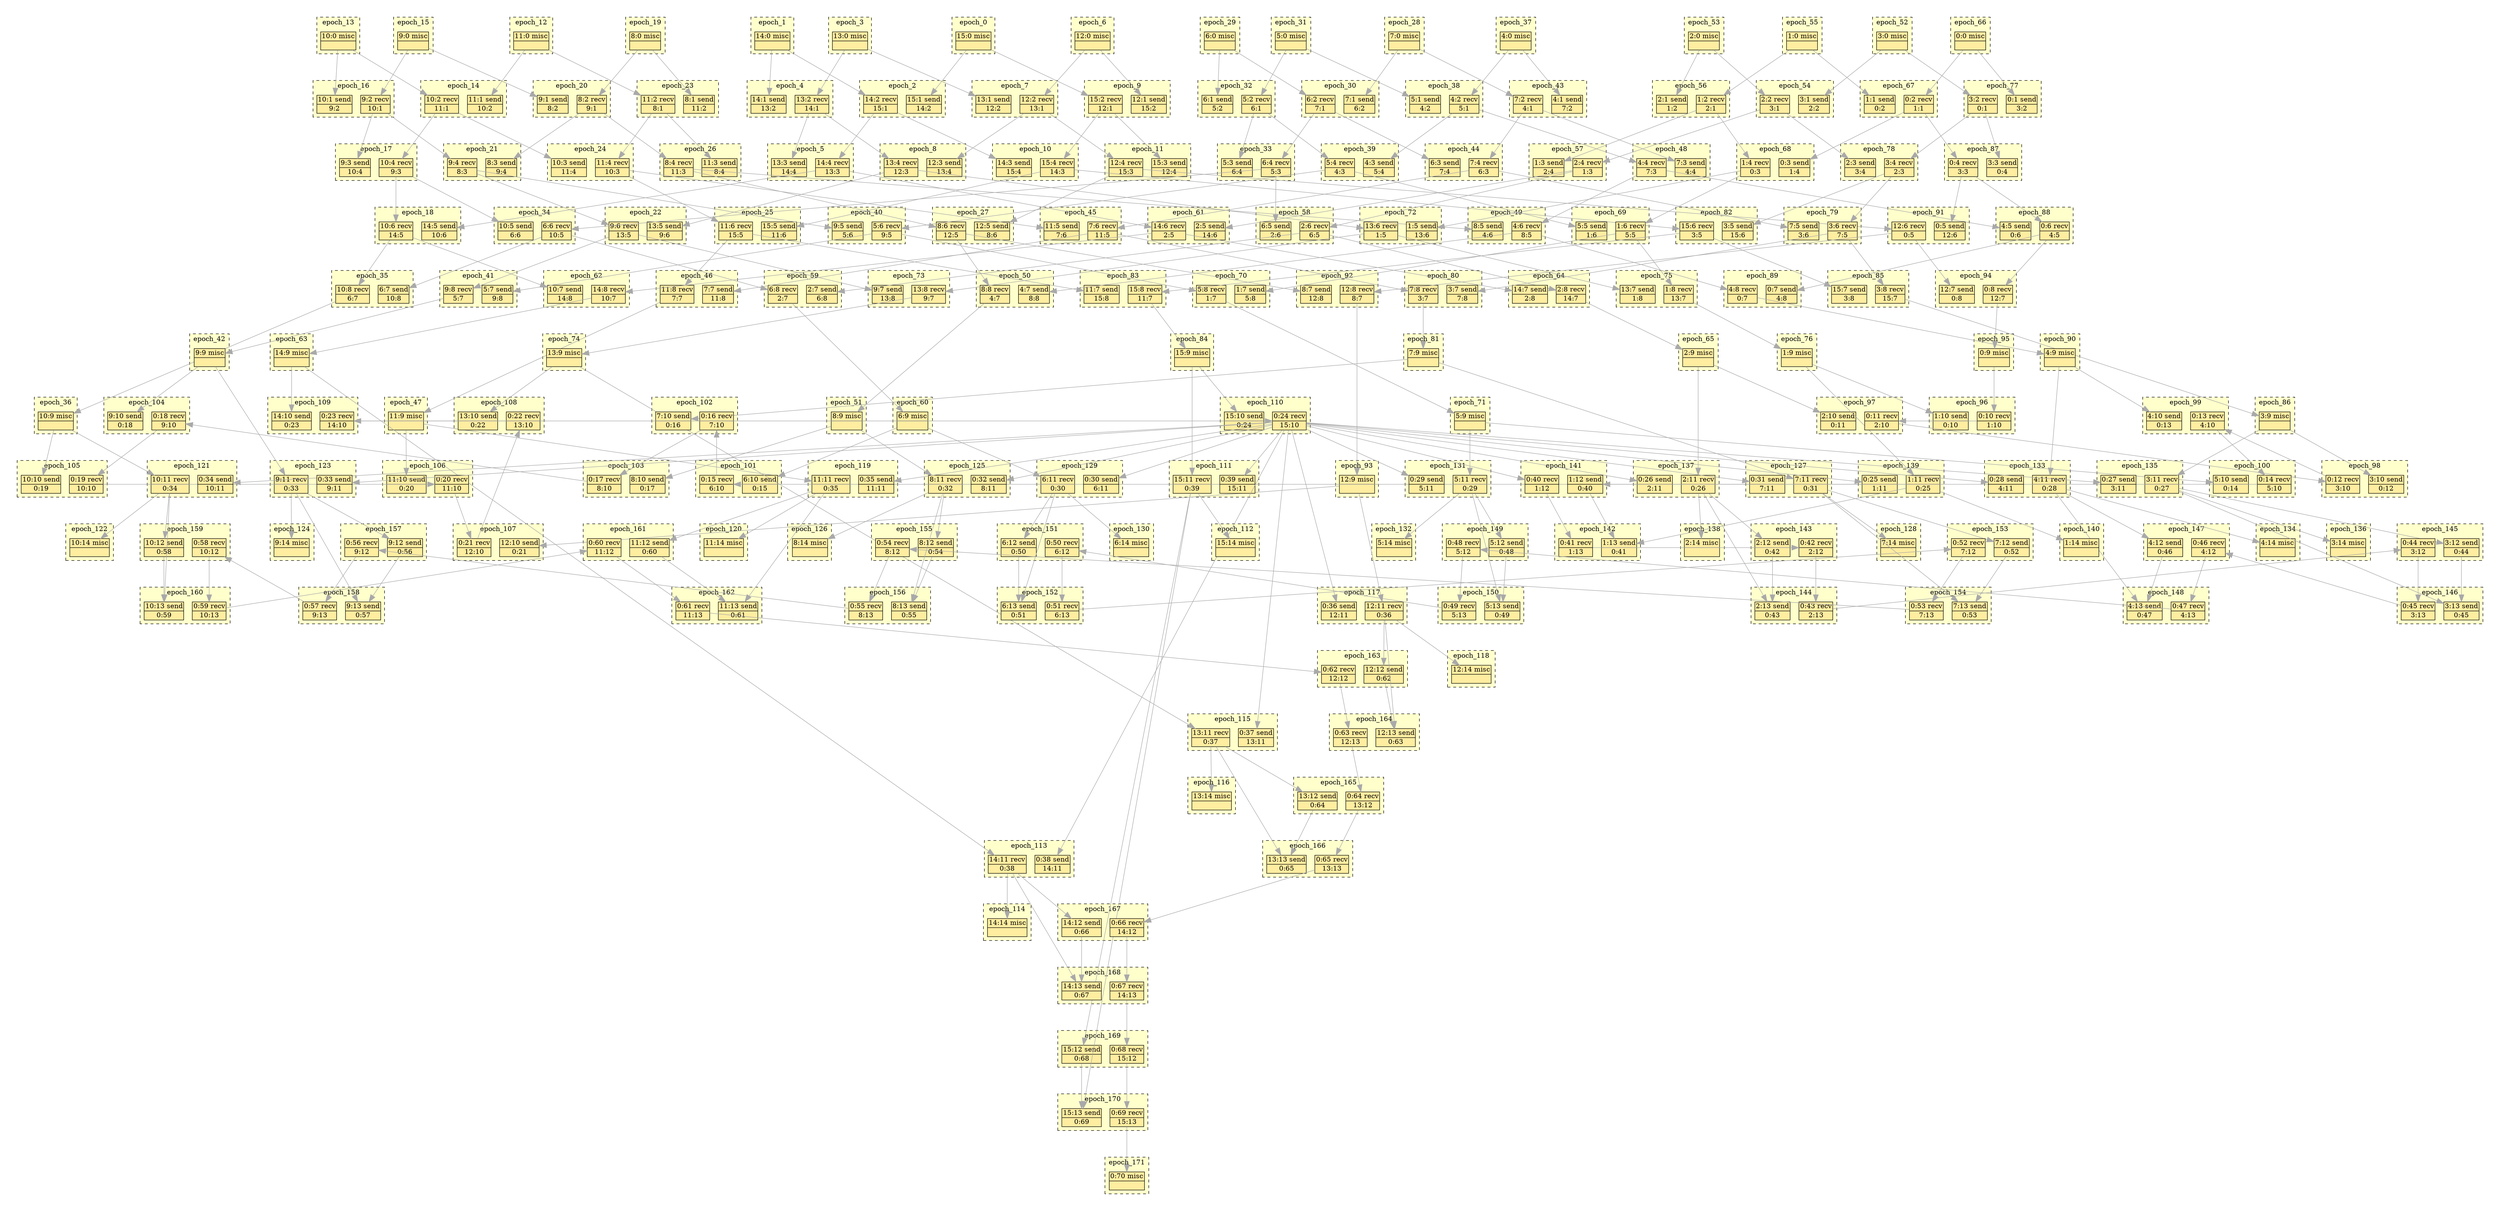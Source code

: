 digraph{node[shape=none margin=0 style=filled colorscheme=ylorrd9 fillcolor=2];compound=true;splines=line;subgraph clusterdummy0_0{style=invis;subgraph clusterdummy0_1{style=invis;subgraph clusterdummy0_2{style=invis;subgraph cluster0{style=dashed;colorscheme=ylorrd9;bgcolor=1;edge[arrowhead=empty];label=epoch_0;281[label=<<table border="0" cellborder="0" cellspacing="0"><tr><td>15:0 misc</td></tr><hr/><tr><td> </td></tr></table>>];}}}}subgraph clusterdummy1_0{style=invis;subgraph clusterdummy1_1{style=invis;subgraph clusterdummy1_2{style=invis;subgraph cluster1{style=dashed;colorscheme=ylorrd9;bgcolor=1;edge[arrowhead=empty];label=epoch_1;266[label=<<table border="0" cellborder="0" cellspacing="0"><tr><td>14:0 misc</td></tr><hr/><tr><td> </td></tr></table>>];}}}}subgraph clusterdummy2_0{style=invis;subgraph clusterdummy2_1{style=invis;subgraph clusterdummy2_2{style=invis;subgraph cluster2{style=dashed;colorscheme=ylorrd9;bgcolor=1;edge[arrowhead=empty];label=epoch_2;268[label=<<table border="0" cellborder="0" cellspacing="0"><tr><td>14:2 recv</td></tr><hr/><tr><td> 15:1 </td></tr></table>>];282[label=<<table border="0" cellborder="0" cellspacing="0"><tr><td>15:1 send</td></tr><hr/><tr><td> 14:2 </td></tr></table>>];}}}}subgraph clusterdummy3_0{style=invis;subgraph clusterdummy3_1{style=invis;subgraph clusterdummy3_2{style=invis;subgraph cluster3{style=dashed;colorscheme=ylorrd9;bgcolor=1;edge[arrowhead=empty];label=epoch_3;251[label=<<table border="0" cellborder="0" cellspacing="0"><tr><td>13:0 misc</td></tr><hr/><tr><td> </td></tr></table>>];}}}}subgraph clusterdummy4_0{style=invis;subgraph clusterdummy4_1{style=invis;subgraph clusterdummy4_2{style=invis;subgraph cluster4{style=dashed;colorscheme=ylorrd9;bgcolor=1;edge[arrowhead=empty];label=epoch_4;253[label=<<table border="0" cellborder="0" cellspacing="0"><tr><td>13:2 recv</td></tr><hr/><tr><td> 14:1 </td></tr></table>>];267[label=<<table border="0" cellborder="0" cellspacing="0"><tr><td>14:1 send</td></tr><hr/><tr><td> 13:2 </td></tr></table>>];}}}}subgraph clusterdummy5_0{style=invis;subgraph clusterdummy5_1{style=invis;subgraph clusterdummy5_2{style=invis;subgraph cluster5{style=dashed;colorscheme=ylorrd9;bgcolor=1;edge[arrowhead=empty];label=epoch_5;254[label=<<table border="0" cellborder="0" cellspacing="0"><tr><td>13:3 send</td></tr><hr/><tr><td> 14:4 </td></tr></table>>];270[label=<<table border="0" cellborder="0" cellspacing="0"><tr><td>14:4 recv</td></tr><hr/><tr><td> 13:3 </td></tr></table>>];}}}}subgraph clusterdummy6_0{style=invis;subgraph clusterdummy6_1{style=invis;subgraph clusterdummy6_2{style=invis;subgraph cluster6{style=dashed;colorscheme=ylorrd9;bgcolor=1;edge[arrowhead=empty];label=epoch_6;236[label=<<table border="0" cellborder="0" cellspacing="0"><tr><td>12:0 misc</td></tr><hr/><tr><td> </td></tr></table>>];}}}}subgraph clusterdummy7_0{style=invis;subgraph clusterdummy7_1{style=invis;subgraph clusterdummy7_2{style=invis;subgraph cluster7{style=dashed;colorscheme=ylorrd9;bgcolor=1;edge[arrowhead=empty];label=epoch_7;238[label=<<table border="0" cellborder="0" cellspacing="0"><tr><td>12:2 recv</td></tr><hr/><tr><td> 13:1 </td></tr></table>>];252[label=<<table border="0" cellborder="0" cellspacing="0"><tr><td>13:1 send</td></tr><hr/><tr><td> 12:2 </td></tr></table>>];}}}}subgraph clusterdummy8_0{style=invis;subgraph clusterdummy8_1{style=invis;subgraph clusterdummy8_2{style=invis;subgraph cluster8{style=dashed;colorscheme=ylorrd9;bgcolor=1;edge[arrowhead=empty];label=epoch_8;239[label=<<table border="0" cellborder="0" cellspacing="0"><tr><td>12:3 send</td></tr><hr/><tr><td> 13:4 </td></tr></table>>];255[label=<<table border="0" cellborder="0" cellspacing="0"><tr><td>13:4 recv</td></tr><hr/><tr><td> 12:3 </td></tr></table>>];}}}}subgraph clusterdummy9_0{style=invis;subgraph clusterdummy9_1{style=invis;subgraph clusterdummy9_2{style=invis;subgraph cluster9{style=dashed;colorscheme=ylorrd9;bgcolor=1;edge[arrowhead=empty];label=epoch_9;237[label=<<table border="0" cellborder="0" cellspacing="0"><tr><td>12:1 send</td></tr><hr/><tr><td> 15:2 </td></tr></table>>];283[label=<<table border="0" cellborder="0" cellspacing="0"><tr><td>15:2 recv</td></tr><hr/><tr><td> 12:1 </td></tr></table>>];}}}}subgraph clusterdummy10_0{style=invis;subgraph clusterdummy10_1{style=invis;subgraph clusterdummy10_2{style=invis;subgraph cluster10{style=dashed;colorscheme=ylorrd9;bgcolor=1;edge[arrowhead=empty];label=epoch_10;269[label=<<table border="0" cellborder="0" cellspacing="0"><tr><td>14:3 send</td></tr><hr/><tr><td> 15:4 </td></tr></table>>];285[label=<<table border="0" cellborder="0" cellspacing="0"><tr><td>15:4 recv</td></tr><hr/><tr><td> 14:3 </td></tr></table>>];}}}}subgraph clusterdummy11_0{style=invis;subgraph clusterdummy11_1{style=invis;subgraph clusterdummy11_2{style=invis;subgraph cluster11{style=dashed;colorscheme=ylorrd9;bgcolor=1;edge[arrowhead=empty];label=epoch_11;240[label=<<table border="0" cellborder="0" cellspacing="0"><tr><td>12:4 recv</td></tr><hr/><tr><td> 15:3 </td></tr></table>>];284[label=<<table border="0" cellborder="0" cellspacing="0"><tr><td>15:3 send</td></tr><hr/><tr><td> 12:4 </td></tr></table>>];}}}}subgraph clusterdummy12_0{style=invis;subgraph clusterdummy12_1{style=invis;subgraph clusterdummy12_2{style=invis;subgraph cluster12{style=dashed;colorscheme=ylorrd9;bgcolor=1;edge[arrowhead=empty];label=epoch_12;221[label=<<table border="0" cellborder="0" cellspacing="0"><tr><td>11:0 misc</td></tr><hr/><tr><td> </td></tr></table>>];}}}}subgraph clusterdummy13_0{style=invis;subgraph clusterdummy13_1{style=invis;subgraph clusterdummy13_2{style=invis;subgraph cluster13{style=dashed;colorscheme=ylorrd9;bgcolor=1;edge[arrowhead=empty];label=epoch_13;206[label=<<table border="0" cellborder="0" cellspacing="0"><tr><td>10:0 misc</td></tr><hr/><tr><td> </td></tr></table>>];}}}}subgraph clusterdummy14_0{style=invis;subgraph clusterdummy14_1{style=invis;subgraph clusterdummy14_2{style=invis;subgraph cluster14{style=dashed;colorscheme=ylorrd9;bgcolor=1;edge[arrowhead=empty];label=epoch_14;208[label=<<table border="0" cellborder="0" cellspacing="0"><tr><td>10:2 recv</td></tr><hr/><tr><td> 11:1 </td></tr></table>>];222[label=<<table border="0" cellborder="0" cellspacing="0"><tr><td>11:1 send</td></tr><hr/><tr><td> 10:2 </td></tr></table>>];}}}}subgraph clusterdummy15_0{style=invis;subgraph clusterdummy15_1{style=invis;subgraph clusterdummy15_2{style=invis;subgraph cluster15{style=dashed;colorscheme=ylorrd9;bgcolor=1;edge[arrowhead=empty];label=epoch_15;191[label=<<table border="0" cellborder="0" cellspacing="0"><tr><td>9:0 misc</td></tr><hr/><tr><td> </td></tr></table>>];}}}}subgraph clusterdummy16_0{style=invis;subgraph clusterdummy16_1{style=invis;subgraph clusterdummy16_2{style=invis;subgraph cluster16{style=dashed;colorscheme=ylorrd9;bgcolor=1;edge[arrowhead=empty];label=epoch_16;193[label=<<table border="0" cellborder="0" cellspacing="0"><tr><td>9:2 recv</td></tr><hr/><tr><td> 10:1 </td></tr></table>>];207[label=<<table border="0" cellborder="0" cellspacing="0"><tr><td>10:1 send</td></tr><hr/><tr><td> 9:2 </td></tr></table>>];}}}}subgraph clusterdummy17_0{style=invis;subgraph clusterdummy17_1{style=invis;subgraph clusterdummy17_2{style=invis;subgraph cluster17{style=dashed;colorscheme=ylorrd9;bgcolor=1;edge[arrowhead=empty];label=epoch_17;194[label=<<table border="0" cellborder="0" cellspacing="0"><tr><td>9:3 send</td></tr><hr/><tr><td> 10:4 </td></tr></table>>];210[label=<<table border="0" cellborder="0" cellspacing="0"><tr><td>10:4 recv</td></tr><hr/><tr><td> 9:3 </td></tr></table>>];}}}}subgraph clusterdummy18_0{style=invis;subgraph clusterdummy18_1{style=invis;subgraph clusterdummy18_2{style=invis;subgraph cluster18{style=dashed;colorscheme=ylorrd9;bgcolor=1;edge[arrowhead=empty];label=epoch_18;212[label=<<table border="0" cellborder="0" cellspacing="0"><tr><td>10:6 recv</td></tr><hr/><tr><td> 14:5 </td></tr></table>>];271[label=<<table border="0" cellborder="0" cellspacing="0"><tr><td>14:5 send</td></tr><hr/><tr><td> 10:6 </td></tr></table>>];}}}}subgraph clusterdummy19_0{style=invis;subgraph clusterdummy19_1{style=invis;subgraph clusterdummy19_2{style=invis;subgraph cluster19{style=dashed;colorscheme=ylorrd9;bgcolor=1;edge[arrowhead=empty];label=epoch_19;176[label=<<table border="0" cellborder="0" cellspacing="0"><tr><td>8:0 misc</td></tr><hr/><tr><td> </td></tr></table>>];}}}}subgraph clusterdummy20_0{style=invis;subgraph clusterdummy20_1{style=invis;subgraph clusterdummy20_2{style=invis;subgraph cluster20{style=dashed;colorscheme=ylorrd9;bgcolor=1;edge[arrowhead=empty];label=epoch_20;178[label=<<table border="0" cellborder="0" cellspacing="0"><tr><td>8:2 recv</td></tr><hr/><tr><td> 9:1 </td></tr></table>>];192[label=<<table border="0" cellborder="0" cellspacing="0"><tr><td>9:1 send</td></tr><hr/><tr><td> 8:2 </td></tr></table>>];}}}}subgraph clusterdummy21_0{style=invis;subgraph clusterdummy21_1{style=invis;subgraph clusterdummy21_2{style=invis;subgraph cluster21{style=dashed;colorscheme=ylorrd9;bgcolor=1;edge[arrowhead=empty];label=epoch_21;179[label=<<table border="0" cellborder="0" cellspacing="0"><tr><td>8:3 send</td></tr><hr/><tr><td> 9:4 </td></tr></table>>];195[label=<<table border="0" cellborder="0" cellspacing="0"><tr><td>9:4 recv</td></tr><hr/><tr><td> 8:3 </td></tr></table>>];}}}}subgraph clusterdummy22_0{style=invis;subgraph clusterdummy22_1{style=invis;subgraph clusterdummy22_2{style=invis;subgraph cluster22{style=dashed;colorscheme=ylorrd9;bgcolor=1;edge[arrowhead=empty];label=epoch_22;197[label=<<table border="0" cellborder="0" cellspacing="0"><tr><td>9:6 recv</td></tr><hr/><tr><td> 13:5 </td></tr></table>>];256[label=<<table border="0" cellborder="0" cellspacing="0"><tr><td>13:5 send</td></tr><hr/><tr><td> 9:6 </td></tr></table>>];}}}}subgraph clusterdummy23_0{style=invis;subgraph clusterdummy23_1{style=invis;subgraph clusterdummy23_2{style=invis;subgraph cluster23{style=dashed;colorscheme=ylorrd9;bgcolor=1;edge[arrowhead=empty];label=epoch_23;177[label=<<table border="0" cellborder="0" cellspacing="0"><tr><td>8:1 send</td></tr><hr/><tr><td> 11:2 </td></tr></table>>];223[label=<<table border="0" cellborder="0" cellspacing="0"><tr><td>11:2 recv</td></tr><hr/><tr><td> 8:1 </td></tr></table>>];}}}}subgraph clusterdummy24_0{style=invis;subgraph clusterdummy24_1{style=invis;subgraph clusterdummy24_2{style=invis;subgraph cluster24{style=dashed;colorscheme=ylorrd9;bgcolor=1;edge[arrowhead=empty];label=epoch_24;209[label=<<table border="0" cellborder="0" cellspacing="0"><tr><td>10:3 send</td></tr><hr/><tr><td> 11:4 </td></tr></table>>];225[label=<<table border="0" cellborder="0" cellspacing="0"><tr><td>11:4 recv</td></tr><hr/><tr><td> 10:3 </td></tr></table>>];}}}}subgraph clusterdummy25_0{style=invis;subgraph clusterdummy25_1{style=invis;subgraph clusterdummy25_2{style=invis;subgraph cluster25{style=dashed;colorscheme=ylorrd9;bgcolor=1;edge[arrowhead=empty];label=epoch_25;227[label=<<table border="0" cellborder="0" cellspacing="0"><tr><td>11:6 recv</td></tr><hr/><tr><td> 15:5 </td></tr></table>>];286[label=<<table border="0" cellborder="0" cellspacing="0"><tr><td>15:5 send</td></tr><hr/><tr><td> 11:6 </td></tr></table>>];}}}}subgraph clusterdummy26_0{style=invis;subgraph clusterdummy26_1{style=invis;subgraph clusterdummy26_2{style=invis;subgraph cluster26{style=dashed;colorscheme=ylorrd9;bgcolor=1;edge[arrowhead=empty];label=epoch_26;180[label=<<table border="0" cellborder="0" cellspacing="0"><tr><td>8:4 recv</td></tr><hr/><tr><td> 11:3 </td></tr></table>>];224[label=<<table border="0" cellborder="0" cellspacing="0"><tr><td>11:3 send</td></tr><hr/><tr><td> 8:4 </td></tr></table>>];}}}}subgraph clusterdummy27_0{style=invis;subgraph clusterdummy27_1{style=invis;subgraph clusterdummy27_2{style=invis;subgraph cluster27{style=dashed;colorscheme=ylorrd9;bgcolor=1;edge[arrowhead=empty];label=epoch_27;182[label=<<table border="0" cellborder="0" cellspacing="0"><tr><td>8:6 recv</td></tr><hr/><tr><td> 12:5 </td></tr></table>>];241[label=<<table border="0" cellborder="0" cellspacing="0"><tr><td>12:5 send</td></tr><hr/><tr><td> 8:6 </td></tr></table>>];}}}}subgraph clusterdummy28_0{style=invis;subgraph clusterdummy28_1{style=invis;subgraph clusterdummy28_2{style=invis;subgraph cluster28{style=dashed;colorscheme=ylorrd9;bgcolor=1;edge[arrowhead=empty];label=epoch_28;161[label=<<table border="0" cellborder="0" cellspacing="0"><tr><td>7:0 misc</td></tr><hr/><tr><td> </td></tr></table>>];}}}}subgraph clusterdummy29_0{style=invis;subgraph clusterdummy29_1{style=invis;subgraph clusterdummy29_2{style=invis;subgraph cluster29{style=dashed;colorscheme=ylorrd9;bgcolor=1;edge[arrowhead=empty];label=epoch_29;146[label=<<table border="0" cellborder="0" cellspacing="0"><tr><td>6:0 misc</td></tr><hr/><tr><td> </td></tr></table>>];}}}}subgraph clusterdummy30_0{style=invis;subgraph clusterdummy30_1{style=invis;subgraph clusterdummy30_2{style=invis;subgraph cluster30{style=dashed;colorscheme=ylorrd9;bgcolor=1;edge[arrowhead=empty];label=epoch_30;148[label=<<table border="0" cellborder="0" cellspacing="0"><tr><td>6:2 recv</td></tr><hr/><tr><td> 7:1 </td></tr></table>>];162[label=<<table border="0" cellborder="0" cellspacing="0"><tr><td>7:1 send</td></tr><hr/><tr><td> 6:2 </td></tr></table>>];}}}}subgraph clusterdummy31_0{style=invis;subgraph clusterdummy31_1{style=invis;subgraph clusterdummy31_2{style=invis;subgraph cluster31{style=dashed;colorscheme=ylorrd9;bgcolor=1;edge[arrowhead=empty];label=epoch_31;131[label=<<table border="0" cellborder="0" cellspacing="0"><tr><td>5:0 misc</td></tr><hr/><tr><td> </td></tr></table>>];}}}}subgraph clusterdummy32_0{style=invis;subgraph clusterdummy32_1{style=invis;subgraph clusterdummy32_2{style=invis;subgraph cluster32{style=dashed;colorscheme=ylorrd9;bgcolor=1;edge[arrowhead=empty];label=epoch_32;133[label=<<table border="0" cellborder="0" cellspacing="0"><tr><td>5:2 recv</td></tr><hr/><tr><td> 6:1 </td></tr></table>>];147[label=<<table border="0" cellborder="0" cellspacing="0"><tr><td>6:1 send</td></tr><hr/><tr><td> 5:2 </td></tr></table>>];}}}}subgraph clusterdummy33_0{style=invis;subgraph clusterdummy33_1{style=invis;subgraph clusterdummy33_2{style=invis;subgraph cluster33{style=dashed;colorscheme=ylorrd9;bgcolor=1;edge[arrowhead=empty];label=epoch_33;134[label=<<table border="0" cellborder="0" cellspacing="0"><tr><td>5:3 send</td></tr><hr/><tr><td> 6:4 </td></tr></table>>];150[label=<<table border="0" cellborder="0" cellspacing="0"><tr><td>6:4 recv</td></tr><hr/><tr><td> 5:3 </td></tr></table>>];}}}}subgraph clusterdummy34_0{style=invis;subgraph clusterdummy34_1{style=invis;subgraph clusterdummy34_2{style=invis;subgraph cluster34{style=dashed;colorscheme=ylorrd9;bgcolor=1;edge[arrowhead=empty];label=epoch_34;152[label=<<table border="0" cellborder="0" cellspacing="0"><tr><td>6:6 recv</td></tr><hr/><tr><td> 10:5 </td></tr></table>>];211[label=<<table border="0" cellborder="0" cellspacing="0"><tr><td>10:5 send</td></tr><hr/><tr><td> 6:6 </td></tr></table>>];}}}}subgraph clusterdummy35_0{style=invis;subgraph clusterdummy35_1{style=invis;subgraph clusterdummy35_2{style=invis;subgraph cluster35{style=dashed;colorscheme=ylorrd9;bgcolor=1;edge[arrowhead=empty];label=epoch_35;153[label=<<table border="0" cellborder="0" cellspacing="0"><tr><td>6:7 send</td></tr><hr/><tr><td> 10:8 </td></tr></table>>];214[label=<<table border="0" cellborder="0" cellspacing="0"><tr><td>10:8 recv</td></tr><hr/><tr><td> 6:7 </td></tr></table>>];}}}}subgraph clusterdummy36_0{style=invis;subgraph clusterdummy36_1{style=invis;subgraph clusterdummy36_2{style=invis;subgraph cluster36{style=dashed;colorscheme=ylorrd9;bgcolor=1;edge[arrowhead=empty];label=epoch_36;215[label=<<table border="0" cellborder="0" cellspacing="0"><tr><td>10:9 misc</td></tr><hr/><tr><td> </td></tr></table>>];}}}}subgraph clusterdummy37_0{style=invis;subgraph clusterdummy37_1{style=invis;subgraph clusterdummy37_2{style=invis;subgraph cluster37{style=dashed;colorscheme=ylorrd9;bgcolor=1;edge[arrowhead=empty];label=epoch_37;116[label=<<table border="0" cellborder="0" cellspacing="0"><tr><td>4:0 misc</td></tr><hr/><tr><td> </td></tr></table>>];}}}}subgraph clusterdummy38_0{style=invis;subgraph clusterdummy38_1{style=invis;subgraph clusterdummy38_2{style=invis;subgraph cluster38{style=dashed;colorscheme=ylorrd9;bgcolor=1;edge[arrowhead=empty];label=epoch_38;118[label=<<table border="0" cellborder="0" cellspacing="0"><tr><td>4:2 recv</td></tr><hr/><tr><td> 5:1 </td></tr></table>>];132[label=<<table border="0" cellborder="0" cellspacing="0"><tr><td>5:1 send</td></tr><hr/><tr><td> 4:2 </td></tr></table>>];}}}}subgraph clusterdummy39_0{style=invis;subgraph clusterdummy39_1{style=invis;subgraph clusterdummy39_2{style=invis;subgraph cluster39{style=dashed;colorscheme=ylorrd9;bgcolor=1;edge[arrowhead=empty];label=epoch_39;119[label=<<table border="0" cellborder="0" cellspacing="0"><tr><td>4:3 send</td></tr><hr/><tr><td> 5:4 </td></tr></table>>];135[label=<<table border="0" cellborder="0" cellspacing="0"><tr><td>5:4 recv</td></tr><hr/><tr><td> 4:3 </td></tr></table>>];}}}}subgraph clusterdummy40_0{style=invis;subgraph clusterdummy40_1{style=invis;subgraph clusterdummy40_2{style=invis;subgraph cluster40{style=dashed;colorscheme=ylorrd9;bgcolor=1;edge[arrowhead=empty];label=epoch_40;137[label=<<table border="0" cellborder="0" cellspacing="0"><tr><td>5:6 recv</td></tr><hr/><tr><td> 9:5 </td></tr></table>>];196[label=<<table border="0" cellborder="0" cellspacing="0"><tr><td>9:5 send</td></tr><hr/><tr><td> 5:6 </td></tr></table>>];}}}}subgraph clusterdummy41_0{style=invis;subgraph clusterdummy41_1{style=invis;subgraph clusterdummy41_2{style=invis;subgraph cluster41{style=dashed;colorscheme=ylorrd9;bgcolor=1;edge[arrowhead=empty];label=epoch_41;138[label=<<table border="0" cellborder="0" cellspacing="0"><tr><td>5:7 send</td></tr><hr/><tr><td> 9:8 </td></tr></table>>];199[label=<<table border="0" cellborder="0" cellspacing="0"><tr><td>9:8 recv</td></tr><hr/><tr><td> 5:7 </td></tr></table>>];}}}}subgraph clusterdummy42_0{style=invis;subgraph clusterdummy42_1{style=invis;subgraph clusterdummy42_2{style=invis;subgraph cluster42{style=dashed;colorscheme=ylorrd9;bgcolor=1;edge[arrowhead=empty];label=epoch_42;200[label=<<table border="0" cellborder="0" cellspacing="0"><tr><td>9:9 misc</td></tr><hr/><tr><td> </td></tr></table>>];}}}}subgraph clusterdummy43_0{style=invis;subgraph clusterdummy43_1{style=invis;subgraph clusterdummy43_2{style=invis;subgraph cluster43{style=dashed;colorscheme=ylorrd9;bgcolor=1;edge[arrowhead=empty];label=epoch_43;117[label=<<table border="0" cellborder="0" cellspacing="0"><tr><td>4:1 send</td></tr><hr/><tr><td> 7:2 </td></tr></table>>];163[label=<<table border="0" cellborder="0" cellspacing="0"><tr><td>7:2 recv</td></tr><hr/><tr><td> 4:1 </td></tr></table>>];}}}}subgraph clusterdummy44_0{style=invis;subgraph clusterdummy44_1{style=invis;subgraph clusterdummy44_2{style=invis;subgraph cluster44{style=dashed;colorscheme=ylorrd9;bgcolor=1;edge[arrowhead=empty];label=epoch_44;149[label=<<table border="0" cellborder="0" cellspacing="0"><tr><td>6:3 send</td></tr><hr/><tr><td> 7:4 </td></tr></table>>];165[label=<<table border="0" cellborder="0" cellspacing="0"><tr><td>7:4 recv</td></tr><hr/><tr><td> 6:3 </td></tr></table>>];}}}}subgraph clusterdummy45_0{style=invis;subgraph clusterdummy45_1{style=invis;subgraph clusterdummy45_2{style=invis;subgraph cluster45{style=dashed;colorscheme=ylorrd9;bgcolor=1;edge[arrowhead=empty];label=epoch_45;167[label=<<table border="0" cellborder="0" cellspacing="0"><tr><td>7:6 recv</td></tr><hr/><tr><td> 11:5 </td></tr></table>>];226[label=<<table border="0" cellborder="0" cellspacing="0"><tr><td>11:5 send</td></tr><hr/><tr><td> 7:6 </td></tr></table>>];}}}}subgraph clusterdummy46_0{style=invis;subgraph clusterdummy46_1{style=invis;subgraph clusterdummy46_2{style=invis;subgraph cluster46{style=dashed;colorscheme=ylorrd9;bgcolor=1;edge[arrowhead=empty];label=epoch_46;168[label=<<table border="0" cellborder="0" cellspacing="0"><tr><td>7:7 send</td></tr><hr/><tr><td> 11:8 </td></tr></table>>];229[label=<<table border="0" cellborder="0" cellspacing="0"><tr><td>11:8 recv</td></tr><hr/><tr><td> 7:7 </td></tr></table>>];}}}}subgraph clusterdummy47_0{style=invis;subgraph clusterdummy47_1{style=invis;subgraph clusterdummy47_2{style=invis;subgraph cluster47{style=dashed;colorscheme=ylorrd9;bgcolor=1;edge[arrowhead=empty];label=epoch_47;230[label=<<table border="0" cellborder="0" cellspacing="0"><tr><td>11:9 misc</td></tr><hr/><tr><td> </td></tr></table>>];}}}}subgraph clusterdummy48_0{style=invis;subgraph clusterdummy48_1{style=invis;subgraph clusterdummy48_2{style=invis;subgraph cluster48{style=dashed;colorscheme=ylorrd9;bgcolor=1;edge[arrowhead=empty];label=epoch_48;120[label=<<table border="0" cellborder="0" cellspacing="0"><tr><td>4:4 recv</td></tr><hr/><tr><td> 7:3 </td></tr></table>>];164[label=<<table border="0" cellborder="0" cellspacing="0"><tr><td>7:3 send</td></tr><hr/><tr><td> 4:4 </td></tr></table>>];}}}}subgraph clusterdummy49_0{style=invis;subgraph clusterdummy49_1{style=invis;subgraph clusterdummy49_2{style=invis;subgraph cluster49{style=dashed;colorscheme=ylorrd9;bgcolor=1;edge[arrowhead=empty];label=epoch_49;122[label=<<table border="0" cellborder="0" cellspacing="0"><tr><td>4:6 recv</td></tr><hr/><tr><td> 8:5 </td></tr></table>>];181[label=<<table border="0" cellborder="0" cellspacing="0"><tr><td>8:5 send</td></tr><hr/><tr><td> 4:6 </td></tr></table>>];}}}}subgraph clusterdummy50_0{style=invis;subgraph clusterdummy50_1{style=invis;subgraph clusterdummy50_2{style=invis;subgraph cluster50{style=dashed;colorscheme=ylorrd9;bgcolor=1;edge[arrowhead=empty];label=epoch_50;123[label=<<table border="0" cellborder="0" cellspacing="0"><tr><td>4:7 send</td></tr><hr/><tr><td> 8:8 </td></tr></table>>];184[label=<<table border="0" cellborder="0" cellspacing="0"><tr><td>8:8 recv</td></tr><hr/><tr><td> 4:7 </td></tr></table>>];}}}}subgraph clusterdummy51_0{style=invis;subgraph clusterdummy51_1{style=invis;subgraph clusterdummy51_2{style=invis;subgraph cluster51{style=dashed;colorscheme=ylorrd9;bgcolor=1;edge[arrowhead=empty];label=epoch_51;185[label=<<table border="0" cellborder="0" cellspacing="0"><tr><td>8:9 misc</td></tr><hr/><tr><td> </td></tr></table>>];}}}}subgraph clusterdummy52_0{style=invis;subgraph clusterdummy52_1{style=invis;subgraph clusterdummy52_2{style=invis;subgraph cluster52{style=dashed;colorscheme=ylorrd9;bgcolor=1;edge[arrowhead=empty];label=epoch_52;101[label=<<table border="0" cellborder="0" cellspacing="0"><tr><td>3:0 misc</td></tr><hr/><tr><td> </td></tr></table>>];}}}}subgraph clusterdummy53_0{style=invis;subgraph clusterdummy53_1{style=invis;subgraph clusterdummy53_2{style=invis;subgraph cluster53{style=dashed;colorscheme=ylorrd9;bgcolor=1;edge[arrowhead=empty];label=epoch_53;86[label=<<table border="0" cellborder="0" cellspacing="0"><tr><td>2:0 misc</td></tr><hr/><tr><td> </td></tr></table>>];}}}}subgraph clusterdummy54_0{style=invis;subgraph clusterdummy54_1{style=invis;subgraph clusterdummy54_2{style=invis;subgraph cluster54{style=dashed;colorscheme=ylorrd9;bgcolor=1;edge[arrowhead=empty];label=epoch_54;88[label=<<table border="0" cellborder="0" cellspacing="0"><tr><td>2:2 recv</td></tr><hr/><tr><td> 3:1 </td></tr></table>>];102[label=<<table border="0" cellborder="0" cellspacing="0"><tr><td>3:1 send</td></tr><hr/><tr><td> 2:2 </td></tr></table>>];}}}}subgraph clusterdummy55_0{style=invis;subgraph clusterdummy55_1{style=invis;subgraph clusterdummy55_2{style=invis;subgraph cluster55{style=dashed;colorscheme=ylorrd9;bgcolor=1;edge[arrowhead=empty];label=epoch_55;71[label=<<table border="0" cellborder="0" cellspacing="0"><tr><td>1:0 misc</td></tr><hr/><tr><td> </td></tr></table>>];}}}}subgraph clusterdummy56_0{style=invis;subgraph clusterdummy56_1{style=invis;subgraph clusterdummy56_2{style=invis;subgraph cluster56{style=dashed;colorscheme=ylorrd9;bgcolor=1;edge[arrowhead=empty];label=epoch_56;73[label=<<table border="0" cellborder="0" cellspacing="0"><tr><td>1:2 recv</td></tr><hr/><tr><td> 2:1 </td></tr></table>>];87[label=<<table border="0" cellborder="0" cellspacing="0"><tr><td>2:1 send</td></tr><hr/><tr><td> 1:2 </td></tr></table>>];}}}}subgraph clusterdummy57_0{style=invis;subgraph clusterdummy57_1{style=invis;subgraph clusterdummy57_2{style=invis;subgraph cluster57{style=dashed;colorscheme=ylorrd9;bgcolor=1;edge[arrowhead=empty];label=epoch_57;74[label=<<table border="0" cellborder="0" cellspacing="0"><tr><td>1:3 send</td></tr><hr/><tr><td> 2:4 </td></tr></table>>];90[label=<<table border="0" cellborder="0" cellspacing="0"><tr><td>2:4 recv</td></tr><hr/><tr><td> 1:3 </td></tr></table>>];}}}}subgraph clusterdummy58_0{style=invis;subgraph clusterdummy58_1{style=invis;subgraph clusterdummy58_2{style=invis;subgraph cluster58{style=dashed;colorscheme=ylorrd9;bgcolor=1;edge[arrowhead=empty];label=epoch_58;92[label=<<table border="0" cellborder="0" cellspacing="0"><tr><td>2:6 recv</td></tr><hr/><tr><td> 6:5 </td></tr></table>>];151[label=<<table border="0" cellborder="0" cellspacing="0"><tr><td>6:5 send</td></tr><hr/><tr><td> 2:6 </td></tr></table>>];}}}}subgraph clusterdummy59_0{style=invis;subgraph clusterdummy59_1{style=invis;subgraph clusterdummy59_2{style=invis;subgraph cluster59{style=dashed;colorscheme=ylorrd9;bgcolor=1;edge[arrowhead=empty];label=epoch_59;93[label=<<table border="0" cellborder="0" cellspacing="0"><tr><td>2:7 send</td></tr><hr/><tr><td> 6:8 </td></tr></table>>];154[label=<<table border="0" cellborder="0" cellspacing="0"><tr><td>6:8 recv</td></tr><hr/><tr><td> 2:7 </td></tr></table>>];}}}}subgraph clusterdummy60_0{style=invis;subgraph clusterdummy60_1{style=invis;subgraph clusterdummy60_2{style=invis;subgraph cluster60{style=dashed;colorscheme=ylorrd9;bgcolor=1;edge[arrowhead=empty];label=epoch_60;155[label=<<table border="0" cellborder="0" cellspacing="0"><tr><td>6:9 misc</td></tr><hr/><tr><td> </td></tr></table>>];}}}}subgraph clusterdummy61_0{style=invis;subgraph clusterdummy61_1{style=invis;subgraph clusterdummy61_2{style=invis;subgraph cluster61{style=dashed;colorscheme=ylorrd9;bgcolor=1;edge[arrowhead=empty];label=epoch_61;91[label=<<table border="0" cellborder="0" cellspacing="0"><tr><td>2:5 send</td></tr><hr/><tr><td> 14:6 </td></tr></table>>];272[label=<<table border="0" cellborder="0" cellspacing="0"><tr><td>14:6 recv</td></tr><hr/><tr><td> 2:5 </td></tr></table>>];}}}}subgraph clusterdummy62_0{style=invis;subgraph clusterdummy62_1{style=invis;subgraph clusterdummy62_2{style=invis;subgraph cluster62{style=dashed;colorscheme=ylorrd9;bgcolor=1;edge[arrowhead=empty];label=epoch_62;213[label=<<table border="0" cellborder="0" cellspacing="0"><tr><td>10:7 send</td></tr><hr/><tr><td> 14:8 </td></tr></table>>];274[label=<<table border="0" cellborder="0" cellspacing="0"><tr><td>14:8 recv</td></tr><hr/><tr><td> 10:7 </td></tr></table>>];}}}}subgraph clusterdummy63_0{style=invis;subgraph clusterdummy63_1{style=invis;subgraph clusterdummy63_2{style=invis;subgraph cluster63{style=dashed;colorscheme=ylorrd9;bgcolor=1;edge[arrowhead=empty];label=epoch_63;275[label=<<table border="0" cellborder="0" cellspacing="0"><tr><td>14:9 misc</td></tr><hr/><tr><td> </td></tr></table>>];}}}}subgraph clusterdummy64_0{style=invis;subgraph clusterdummy64_1{style=invis;subgraph clusterdummy64_2{style=invis;subgraph cluster64{style=dashed;colorscheme=ylorrd9;bgcolor=1;edge[arrowhead=empty];label=epoch_64;94[label=<<table border="0" cellborder="0" cellspacing="0"><tr><td>2:8 recv</td></tr><hr/><tr><td> 14:7 </td></tr></table>>];273[label=<<table border="0" cellborder="0" cellspacing="0"><tr><td>14:7 send</td></tr><hr/><tr><td> 2:8 </td></tr></table>>];}}}}subgraph clusterdummy65_0{style=invis;subgraph clusterdummy65_1{style=invis;subgraph clusterdummy65_2{style=invis;subgraph cluster65{style=dashed;colorscheme=ylorrd9;bgcolor=1;edge[arrowhead=empty];label=epoch_65;95[label=<<table border="0" cellborder="0" cellspacing="0"><tr><td>2:9 misc</td></tr><hr/><tr><td> </td></tr></table>>];}}}}subgraph clusterdummy66_0{style=invis;subgraph clusterdummy66_1{style=invis;subgraph clusterdummy66_2{style=invis;subgraph cluster66{style=dashed;colorscheme=ylorrd9;bgcolor=1;edge[arrowhead=empty];label=epoch_66;0[label=<<table border="0" cellborder="0" cellspacing="0"><tr><td>0:0 misc</td></tr><hr/><tr><td> </td></tr></table>>];}}}}subgraph clusterdummy67_0{style=invis;subgraph clusterdummy67_1{style=invis;subgraph clusterdummy67_2{style=invis;subgraph cluster67{style=dashed;colorscheme=ylorrd9;bgcolor=1;edge[arrowhead=empty];label=epoch_67;2[label=<<table border="0" cellborder="0" cellspacing="0"><tr><td>0:2 recv</td></tr><hr/><tr><td> 1:1 </td></tr></table>>];72[label=<<table border="0" cellborder="0" cellspacing="0"><tr><td>1:1 send</td></tr><hr/><tr><td> 0:2 </td></tr></table>>];}}}}subgraph clusterdummy68_0{style=invis;subgraph clusterdummy68_1{style=invis;subgraph clusterdummy68_2{style=invis;subgraph cluster68{style=dashed;colorscheme=ylorrd9;bgcolor=1;edge[arrowhead=empty];label=epoch_68;3[label=<<table border="0" cellborder="0" cellspacing="0"><tr><td>0:3 send</td></tr><hr/><tr><td> 1:4 </td></tr></table>>];75[label=<<table border="0" cellborder="0" cellspacing="0"><tr><td>1:4 recv</td></tr><hr/><tr><td> 0:3 </td></tr></table>>];}}}}subgraph clusterdummy69_0{style=invis;subgraph clusterdummy69_1{style=invis;subgraph clusterdummy69_2{style=invis;subgraph cluster69{style=dashed;colorscheme=ylorrd9;bgcolor=1;edge[arrowhead=empty];label=epoch_69;77[label=<<table border="0" cellborder="0" cellspacing="0"><tr><td>1:6 recv</td></tr><hr/><tr><td> 5:5 </td></tr></table>>];136[label=<<table border="0" cellborder="0" cellspacing="0"><tr><td>5:5 send</td></tr><hr/><tr><td> 1:6 </td></tr></table>>];}}}}subgraph clusterdummy70_0{style=invis;subgraph clusterdummy70_1{style=invis;subgraph clusterdummy70_2{style=invis;subgraph cluster70{style=dashed;colorscheme=ylorrd9;bgcolor=1;edge[arrowhead=empty];label=epoch_70;78[label=<<table border="0" cellborder="0" cellspacing="0"><tr><td>1:7 send</td></tr><hr/><tr><td> 5:8 </td></tr></table>>];139[label=<<table border="0" cellborder="0" cellspacing="0"><tr><td>5:8 recv</td></tr><hr/><tr><td> 1:7 </td></tr></table>>];}}}}subgraph clusterdummy71_0{style=invis;subgraph clusterdummy71_1{style=invis;subgraph clusterdummy71_2{style=invis;subgraph cluster71{style=dashed;colorscheme=ylorrd9;bgcolor=1;edge[arrowhead=empty];label=epoch_71;140[label=<<table border="0" cellborder="0" cellspacing="0"><tr><td>5:9 misc</td></tr><hr/><tr><td> </td></tr></table>>];}}}}subgraph clusterdummy72_0{style=invis;subgraph clusterdummy72_1{style=invis;subgraph clusterdummy72_2{style=invis;subgraph cluster72{style=dashed;colorscheme=ylorrd9;bgcolor=1;edge[arrowhead=empty];label=epoch_72;76[label=<<table border="0" cellborder="0" cellspacing="0"><tr><td>1:5 send</td></tr><hr/><tr><td> 13:6 </td></tr></table>>];257[label=<<table border="0" cellborder="0" cellspacing="0"><tr><td>13:6 recv</td></tr><hr/><tr><td> 1:5 </td></tr></table>>];}}}}subgraph clusterdummy73_0{style=invis;subgraph clusterdummy73_1{style=invis;subgraph clusterdummy73_2{style=invis;subgraph cluster73{style=dashed;colorscheme=ylorrd9;bgcolor=1;edge[arrowhead=empty];label=epoch_73;198[label=<<table border="0" cellborder="0" cellspacing="0"><tr><td>9:7 send</td></tr><hr/><tr><td> 13:8 </td></tr></table>>];259[label=<<table border="0" cellborder="0" cellspacing="0"><tr><td>13:8 recv</td></tr><hr/><tr><td> 9:7 </td></tr></table>>];}}}}subgraph clusterdummy74_0{style=invis;subgraph clusterdummy74_1{style=invis;subgraph clusterdummy74_2{style=invis;subgraph cluster74{style=dashed;colorscheme=ylorrd9;bgcolor=1;edge[arrowhead=empty];label=epoch_74;260[label=<<table border="0" cellborder="0" cellspacing="0"><tr><td>13:9 misc</td></tr><hr/><tr><td> </td></tr></table>>];}}}}subgraph clusterdummy75_0{style=invis;subgraph clusterdummy75_1{style=invis;subgraph clusterdummy75_2{style=invis;subgraph cluster75{style=dashed;colorscheme=ylorrd9;bgcolor=1;edge[arrowhead=empty];label=epoch_75;79[label=<<table border="0" cellborder="0" cellspacing="0"><tr><td>1:8 recv</td></tr><hr/><tr><td> 13:7 </td></tr></table>>];258[label=<<table border="0" cellborder="0" cellspacing="0"><tr><td>13:7 send</td></tr><hr/><tr><td> 1:8 </td></tr></table>>];}}}}subgraph clusterdummy76_0{style=invis;subgraph clusterdummy76_1{style=invis;subgraph clusterdummy76_2{style=invis;subgraph cluster76{style=dashed;colorscheme=ylorrd9;bgcolor=1;edge[arrowhead=empty];label=epoch_76;80[label=<<table border="0" cellborder="0" cellspacing="0"><tr><td>1:9 misc</td></tr><hr/><tr><td> </td></tr></table>>];}}}}subgraph clusterdummy77_0{style=invis;subgraph clusterdummy77_1{style=invis;subgraph clusterdummy77_2{style=invis;subgraph cluster77{style=dashed;colorscheme=ylorrd9;bgcolor=1;edge[arrowhead=empty];label=epoch_77;1[label=<<table border="0" cellborder="0" cellspacing="0"><tr><td>0:1 send</td></tr><hr/><tr><td> 3:2 </td></tr></table>>];103[label=<<table border="0" cellborder="0" cellspacing="0"><tr><td>3:2 recv</td></tr><hr/><tr><td> 0:1 </td></tr></table>>];}}}}subgraph clusterdummy78_0{style=invis;subgraph clusterdummy78_1{style=invis;subgraph clusterdummy78_2{style=invis;subgraph cluster78{style=dashed;colorscheme=ylorrd9;bgcolor=1;edge[arrowhead=empty];label=epoch_78;89[label=<<table border="0" cellborder="0" cellspacing="0"><tr><td>2:3 send</td></tr><hr/><tr><td> 3:4 </td></tr></table>>];105[label=<<table border="0" cellborder="0" cellspacing="0"><tr><td>3:4 recv</td></tr><hr/><tr><td> 2:3 </td></tr></table>>];}}}}subgraph clusterdummy79_0{style=invis;subgraph clusterdummy79_1{style=invis;subgraph clusterdummy79_2{style=invis;subgraph cluster79{style=dashed;colorscheme=ylorrd9;bgcolor=1;edge[arrowhead=empty];label=epoch_79;107[label=<<table border="0" cellborder="0" cellspacing="0"><tr><td>3:6 recv</td></tr><hr/><tr><td> 7:5 </td></tr></table>>];166[label=<<table border="0" cellborder="0" cellspacing="0"><tr><td>7:5 send</td></tr><hr/><tr><td> 3:6 </td></tr></table>>];}}}}subgraph clusterdummy80_0{style=invis;subgraph clusterdummy80_1{style=invis;subgraph clusterdummy80_2{style=invis;subgraph cluster80{style=dashed;colorscheme=ylorrd9;bgcolor=1;edge[arrowhead=empty];label=epoch_80;108[label=<<table border="0" cellborder="0" cellspacing="0"><tr><td>3:7 send</td></tr><hr/><tr><td> 7:8 </td></tr></table>>];169[label=<<table border="0" cellborder="0" cellspacing="0"><tr><td>7:8 recv</td></tr><hr/><tr><td> 3:7 </td></tr></table>>];}}}}subgraph clusterdummy81_0{style=invis;subgraph clusterdummy81_1{style=invis;subgraph clusterdummy81_2{style=invis;subgraph cluster81{style=dashed;colorscheme=ylorrd9;bgcolor=1;edge[arrowhead=empty];label=epoch_81;170[label=<<table border="0" cellborder="0" cellspacing="0"><tr><td>7:9 misc</td></tr><hr/><tr><td> </td></tr></table>>];}}}}subgraph clusterdummy82_0{style=invis;subgraph clusterdummy82_1{style=invis;subgraph clusterdummy82_2{style=invis;subgraph cluster82{style=dashed;colorscheme=ylorrd9;bgcolor=1;edge[arrowhead=empty];label=epoch_82;106[label=<<table border="0" cellborder="0" cellspacing="0"><tr><td>3:5 send</td></tr><hr/><tr><td> 15:6 </td></tr></table>>];287[label=<<table border="0" cellborder="0" cellspacing="0"><tr><td>15:6 recv</td></tr><hr/><tr><td> 3:5 </td></tr></table>>];}}}}subgraph clusterdummy83_0{style=invis;subgraph clusterdummy83_1{style=invis;subgraph clusterdummy83_2{style=invis;subgraph cluster83{style=dashed;colorscheme=ylorrd9;bgcolor=1;edge[arrowhead=empty];label=epoch_83;228[label=<<table border="0" cellborder="0" cellspacing="0"><tr><td>11:7 send</td></tr><hr/><tr><td> 15:8 </td></tr></table>>];289[label=<<table border="0" cellborder="0" cellspacing="0"><tr><td>15:8 recv</td></tr><hr/><tr><td> 11:7 </td></tr></table>>];}}}}subgraph clusterdummy84_0{style=invis;subgraph clusterdummy84_1{style=invis;subgraph clusterdummy84_2{style=invis;subgraph cluster84{style=dashed;colorscheme=ylorrd9;bgcolor=1;edge[arrowhead=empty];label=epoch_84;290[label=<<table border="0" cellborder="0" cellspacing="0"><tr><td>15:9 misc</td></tr><hr/><tr><td> </td></tr></table>>];}}}}subgraph clusterdummy85_0{style=invis;subgraph clusterdummy85_1{style=invis;subgraph clusterdummy85_2{style=invis;subgraph cluster85{style=dashed;colorscheme=ylorrd9;bgcolor=1;edge[arrowhead=empty];label=epoch_85;109[label=<<table border="0" cellborder="0" cellspacing="0"><tr><td>3:8 recv</td></tr><hr/><tr><td> 15:7 </td></tr></table>>];288[label=<<table border="0" cellborder="0" cellspacing="0"><tr><td>15:7 send</td></tr><hr/><tr><td> 3:8 </td></tr></table>>];}}}}subgraph clusterdummy86_0{style=invis;subgraph clusterdummy86_1{style=invis;subgraph clusterdummy86_2{style=invis;subgraph cluster86{style=dashed;colorscheme=ylorrd9;bgcolor=1;edge[arrowhead=empty];label=epoch_86;110[label=<<table border="0" cellborder="0" cellspacing="0"><tr><td>3:9 misc</td></tr><hr/><tr><td> </td></tr></table>>];}}}}subgraph clusterdummy87_0{style=invis;subgraph clusterdummy87_1{style=invis;subgraph clusterdummy87_2{style=invis;subgraph cluster87{style=dashed;colorscheme=ylorrd9;bgcolor=1;edge[arrowhead=empty];label=epoch_87;4[label=<<table border="0" cellborder="0" cellspacing="0"><tr><td>0:4 recv</td></tr><hr/><tr><td> 3:3 </td></tr></table>>];104[label=<<table border="0" cellborder="0" cellspacing="0"><tr><td>3:3 send</td></tr><hr/><tr><td> 0:4 </td></tr></table>>];}}}}subgraph clusterdummy88_0{style=invis;subgraph clusterdummy88_1{style=invis;subgraph clusterdummy88_2{style=invis;subgraph cluster88{style=dashed;colorscheme=ylorrd9;bgcolor=1;edge[arrowhead=empty];label=epoch_88;6[label=<<table border="0" cellborder="0" cellspacing="0"><tr><td>0:6 recv</td></tr><hr/><tr><td> 4:5 </td></tr></table>>];121[label=<<table border="0" cellborder="0" cellspacing="0"><tr><td>4:5 send</td></tr><hr/><tr><td> 0:6 </td></tr></table>>];}}}}subgraph clusterdummy89_0{style=invis;subgraph clusterdummy89_1{style=invis;subgraph clusterdummy89_2{style=invis;subgraph cluster89{style=dashed;colorscheme=ylorrd9;bgcolor=1;edge[arrowhead=empty];label=epoch_89;7[label=<<table border="0" cellborder="0" cellspacing="0"><tr><td>0:7 send</td></tr><hr/><tr><td> 4:8 </td></tr></table>>];124[label=<<table border="0" cellborder="0" cellspacing="0"><tr><td>4:8 recv</td></tr><hr/><tr><td> 0:7 </td></tr></table>>];}}}}subgraph clusterdummy90_0{style=invis;subgraph clusterdummy90_1{style=invis;subgraph clusterdummy90_2{style=invis;subgraph cluster90{style=dashed;colorscheme=ylorrd9;bgcolor=1;edge[arrowhead=empty];label=epoch_90;125[label=<<table border="0" cellborder="0" cellspacing="0"><tr><td>4:9 misc</td></tr><hr/><tr><td> </td></tr></table>>];}}}}subgraph clusterdummy91_0{style=invis;subgraph clusterdummy91_1{style=invis;subgraph clusterdummy91_2{style=invis;subgraph cluster91{style=dashed;colorscheme=ylorrd9;bgcolor=1;edge[arrowhead=empty];label=epoch_91;5[label=<<table border="0" cellborder="0" cellspacing="0"><tr><td>0:5 send</td></tr><hr/><tr><td> 12:6 </td></tr></table>>];242[label=<<table border="0" cellborder="0" cellspacing="0"><tr><td>12:6 recv</td></tr><hr/><tr><td> 0:5 </td></tr></table>>];}}}}subgraph clusterdummy92_0{style=invis;subgraph clusterdummy92_1{style=invis;subgraph clusterdummy92_2{style=invis;subgraph cluster92{style=dashed;colorscheme=ylorrd9;bgcolor=1;edge[arrowhead=empty];label=epoch_92;183[label=<<table border="0" cellborder="0" cellspacing="0"><tr><td>8:7 send</td></tr><hr/><tr><td> 12:8 </td></tr></table>>];244[label=<<table border="0" cellborder="0" cellspacing="0"><tr><td>12:8 recv</td></tr><hr/><tr><td> 8:7 </td></tr></table>>];}}}}subgraph clusterdummy93_0{style=invis;subgraph clusterdummy93_1{style=invis;subgraph clusterdummy93_2{style=invis;subgraph cluster93{style=dashed;colorscheme=ylorrd9;bgcolor=1;edge[arrowhead=empty];label=epoch_93;245[label=<<table border="0" cellborder="0" cellspacing="0"><tr><td>12:9 misc</td></tr><hr/><tr><td> </td></tr></table>>];}}}}subgraph clusterdummy94_0{style=invis;subgraph clusterdummy94_1{style=invis;subgraph clusterdummy94_2{style=invis;subgraph cluster94{style=dashed;colorscheme=ylorrd9;bgcolor=1;edge[arrowhead=empty];label=epoch_94;8[label=<<table border="0" cellborder="0" cellspacing="0"><tr><td>0:8 recv</td></tr><hr/><tr><td> 12:7 </td></tr></table>>];243[label=<<table border="0" cellborder="0" cellspacing="0"><tr><td>12:7 send</td></tr><hr/><tr><td> 0:8 </td></tr></table>>];}}}}subgraph clusterdummy95_0{style=invis;subgraph clusterdummy95_1{style=invis;subgraph clusterdummy95_2{style=invis;subgraph cluster95{style=dashed;colorscheme=ylorrd9;bgcolor=1;edge[arrowhead=empty];label=epoch_95;9[label=<<table border="0" cellborder="0" cellspacing="0"><tr><td>0:9 misc</td></tr><hr/><tr><td> </td></tr></table>>];}}}}subgraph clusterdummy96_0{style=invis;subgraph clusterdummy96_1{style=invis;subgraph clusterdummy96_2{style=invis;subgraph cluster96{style=dashed;colorscheme=ylorrd9;bgcolor=1;edge[arrowhead=empty];label=epoch_96;10[label=<<table border="0" cellborder="0" cellspacing="0"><tr><td>0:10 recv</td></tr><hr/><tr><td> 1:10 </td></tr></table>>];81[label=<<table border="0" cellborder="0" cellspacing="0"><tr><td>1:10 send</td></tr><hr/><tr><td> 0:10 </td></tr></table>>];}}}}subgraph clusterdummy97_0{style=invis;subgraph clusterdummy97_1{style=invis;subgraph clusterdummy97_2{style=invis;subgraph cluster97{style=dashed;colorscheme=ylorrd9;bgcolor=1;edge[arrowhead=empty];label=epoch_97;11[label=<<table border="0" cellborder="0" cellspacing="0"><tr><td>0:11 recv</td></tr><hr/><tr><td> 2:10 </td></tr></table>>];96[label=<<table border="0" cellborder="0" cellspacing="0"><tr><td>2:10 send</td></tr><hr/><tr><td> 0:11 </td></tr></table>>];}}}}subgraph clusterdummy98_0{style=invis;subgraph clusterdummy98_1{style=invis;subgraph clusterdummy98_2{style=invis;subgraph cluster98{style=dashed;colorscheme=ylorrd9;bgcolor=1;edge[arrowhead=empty];label=epoch_98;12[label=<<table border="0" cellborder="0" cellspacing="0"><tr><td>0:12 recv</td></tr><hr/><tr><td> 3:10 </td></tr></table>>];111[label=<<table border="0" cellborder="0" cellspacing="0"><tr><td>3:10 send</td></tr><hr/><tr><td> 0:12 </td></tr></table>>];}}}}subgraph clusterdummy99_0{style=invis;subgraph clusterdummy99_1{style=invis;subgraph clusterdummy99_2{style=invis;subgraph cluster99{style=dashed;colorscheme=ylorrd9;bgcolor=1;edge[arrowhead=empty];label=epoch_99;13[label=<<table border="0" cellborder="0" cellspacing="0"><tr><td>0:13 recv</td></tr><hr/><tr><td> 4:10 </td></tr></table>>];126[label=<<table border="0" cellborder="0" cellspacing="0"><tr><td>4:10 send</td></tr><hr/><tr><td> 0:13 </td></tr></table>>];}}}}subgraph clusterdummy100_0{style=invis;subgraph clusterdummy100_1{style=invis;subgraph clusterdummy100_2{style=invis;subgraph cluster100{style=dashed;colorscheme=ylorrd9;bgcolor=1;edge[arrowhead=empty];label=epoch_100;14[label=<<table border="0" cellborder="0" cellspacing="0"><tr><td>0:14 recv</td></tr><hr/><tr><td> 5:10 </td></tr></table>>];141[label=<<table border="0" cellborder="0" cellspacing="0"><tr><td>5:10 send</td></tr><hr/><tr><td> 0:14 </td></tr></table>>];}}}}subgraph clusterdummy101_0{style=invis;subgraph clusterdummy101_1{style=invis;subgraph clusterdummy101_2{style=invis;subgraph cluster101{style=dashed;colorscheme=ylorrd9;bgcolor=1;edge[arrowhead=empty];label=epoch_101;15[label=<<table border="0" cellborder="0" cellspacing="0"><tr><td>0:15 recv</td></tr><hr/><tr><td> 6:10 </td></tr></table>>];156[label=<<table border="0" cellborder="0" cellspacing="0"><tr><td>6:10 send</td></tr><hr/><tr><td> 0:15 </td></tr></table>>];}}}}subgraph clusterdummy102_0{style=invis;subgraph clusterdummy102_1{style=invis;subgraph clusterdummy102_2{style=invis;subgraph cluster102{style=dashed;colorscheme=ylorrd9;bgcolor=1;edge[arrowhead=empty];label=epoch_102;16[label=<<table border="0" cellborder="0" cellspacing="0"><tr><td>0:16 recv</td></tr><hr/><tr><td> 7:10 </td></tr></table>>];171[label=<<table border="0" cellborder="0" cellspacing="0"><tr><td>7:10 send</td></tr><hr/><tr><td> 0:16 </td></tr></table>>];}}}}subgraph clusterdummy103_0{style=invis;subgraph clusterdummy103_1{style=invis;subgraph clusterdummy103_2{style=invis;subgraph cluster103{style=dashed;colorscheme=ylorrd9;bgcolor=1;edge[arrowhead=empty];label=epoch_103;17[label=<<table border="0" cellborder="0" cellspacing="0"><tr><td>0:17 recv</td></tr><hr/><tr><td> 8:10 </td></tr></table>>];186[label=<<table border="0" cellborder="0" cellspacing="0"><tr><td>8:10 send</td></tr><hr/><tr><td> 0:17 </td></tr></table>>];}}}}subgraph clusterdummy104_0{style=invis;subgraph clusterdummy104_1{style=invis;subgraph clusterdummy104_2{style=invis;subgraph cluster104{style=dashed;colorscheme=ylorrd9;bgcolor=1;edge[arrowhead=empty];label=epoch_104;18[label=<<table border="0" cellborder="0" cellspacing="0"><tr><td>0:18 recv</td></tr><hr/><tr><td> 9:10 </td></tr></table>>];201[label=<<table border="0" cellborder="0" cellspacing="0"><tr><td>9:10 send</td></tr><hr/><tr><td> 0:18 </td></tr></table>>];}}}}subgraph clusterdummy105_0{style=invis;subgraph clusterdummy105_1{style=invis;subgraph clusterdummy105_2{style=invis;subgraph cluster105{style=dashed;colorscheme=ylorrd9;bgcolor=1;edge[arrowhead=empty];label=epoch_105;19[label=<<table border="0" cellborder="0" cellspacing="0"><tr><td>0:19 recv</td></tr><hr/><tr><td> 10:10 </td></tr></table>>];216[label=<<table border="0" cellborder="0" cellspacing="0"><tr><td>10:10 send</td></tr><hr/><tr><td> 0:19 </td></tr></table>>];}}}}subgraph clusterdummy106_0{style=invis;subgraph clusterdummy106_1{style=invis;subgraph clusterdummy106_2{style=invis;subgraph cluster106{style=dashed;colorscheme=ylorrd9;bgcolor=1;edge[arrowhead=empty];label=epoch_106;20[label=<<table border="0" cellborder="0" cellspacing="0"><tr><td>0:20 recv</td></tr><hr/><tr><td> 11:10 </td></tr></table>>];231[label=<<table border="0" cellborder="0" cellspacing="0"><tr><td>11:10 send</td></tr><hr/><tr><td> 0:20 </td></tr></table>>];}}}}subgraph clusterdummy107_0{style=invis;subgraph clusterdummy107_1{style=invis;subgraph clusterdummy107_2{style=invis;subgraph cluster107{style=dashed;colorscheme=ylorrd9;bgcolor=1;edge[arrowhead=empty];label=epoch_107;21[label=<<table border="0" cellborder="0" cellspacing="0"><tr><td>0:21 recv</td></tr><hr/><tr><td> 12:10 </td></tr></table>>];246[label=<<table border="0" cellborder="0" cellspacing="0"><tr><td>12:10 send</td></tr><hr/><tr><td> 0:21 </td></tr></table>>];}}}}subgraph clusterdummy108_0{style=invis;subgraph clusterdummy108_1{style=invis;subgraph clusterdummy108_2{style=invis;subgraph cluster108{style=dashed;colorscheme=ylorrd9;bgcolor=1;edge[arrowhead=empty];label=epoch_108;22[label=<<table border="0" cellborder="0" cellspacing="0"><tr><td>0:22 recv</td></tr><hr/><tr><td> 13:10 </td></tr></table>>];261[label=<<table border="0" cellborder="0" cellspacing="0"><tr><td>13:10 send</td></tr><hr/><tr><td> 0:22 </td></tr></table>>];}}}}subgraph clusterdummy109_0{style=invis;subgraph clusterdummy109_1{style=invis;subgraph clusterdummy109_2{style=invis;subgraph cluster109{style=dashed;colorscheme=ylorrd9;bgcolor=1;edge[arrowhead=empty];label=epoch_109;23[label=<<table border="0" cellborder="0" cellspacing="0"><tr><td>0:23 recv</td></tr><hr/><tr><td> 14:10 </td></tr></table>>];276[label=<<table border="0" cellborder="0" cellspacing="0"><tr><td>14:10 send</td></tr><hr/><tr><td> 0:23 </td></tr></table>>];}}}}subgraph clusterdummy110_0{style=invis;subgraph clusterdummy110_1{style=invis;subgraph clusterdummy110_2{style=invis;subgraph cluster110{style=dashed;colorscheme=ylorrd9;bgcolor=1;edge[arrowhead=empty];label=epoch_110;24[label=<<table border="0" cellborder="0" cellspacing="0"><tr><td>0:24 recv</td></tr><hr/><tr><td> 15:10 </td></tr></table>>];291[label=<<table border="0" cellborder="0" cellspacing="0"><tr><td>15:10 send</td></tr><hr/><tr><td> 0:24 </td></tr></table>>];}}}}subgraph clusterdummy111_0{style=invis;subgraph clusterdummy111_1{style=invis;subgraph clusterdummy111_2{style=invis;subgraph cluster111{style=dashed;colorscheme=ylorrd9;bgcolor=1;edge[arrowhead=empty];label=epoch_111;39[label=<<table border="0" cellborder="0" cellspacing="0"><tr><td>0:39 send</td></tr><hr/><tr><td> 15:11 </td></tr></table>>];292[label=<<table border="0" cellborder="0" cellspacing="0"><tr><td>15:11 recv</td></tr><hr/><tr><td> 0:39 </td></tr></table>>];}}}}subgraph clusterdummy112_0{style=invis;subgraph clusterdummy112_1{style=invis;subgraph clusterdummy112_2{style=invis;subgraph cluster112{style=dashed;colorscheme=ylorrd9;bgcolor=1;edge[arrowhead=empty];label=epoch_112;295[label=<<table border="0" cellborder="0" cellspacing="0"><tr><td>15:14 misc</td></tr><hr/><tr><td> </td></tr></table>>];}}}}subgraph clusterdummy113_0{style=invis;subgraph clusterdummy113_1{style=invis;subgraph clusterdummy113_2{style=invis;subgraph cluster113{style=dashed;colorscheme=ylorrd9;bgcolor=1;edge[arrowhead=empty];label=epoch_113;38[label=<<table border="0" cellborder="0" cellspacing="0"><tr><td>0:38 send</td></tr><hr/><tr><td> 14:11 </td></tr></table>>];277[label=<<table border="0" cellborder="0" cellspacing="0"><tr><td>14:11 recv</td></tr><hr/><tr><td> 0:38 </td></tr></table>>];}}}}subgraph clusterdummy114_0{style=invis;subgraph clusterdummy114_1{style=invis;subgraph clusterdummy114_2{style=invis;subgraph cluster114{style=dashed;colorscheme=ylorrd9;bgcolor=1;edge[arrowhead=empty];label=epoch_114;280[label=<<table border="0" cellborder="0" cellspacing="0"><tr><td>14:14 misc</td></tr><hr/><tr><td> </td></tr></table>>];}}}}subgraph clusterdummy115_0{style=invis;subgraph clusterdummy115_1{style=invis;subgraph clusterdummy115_2{style=invis;subgraph cluster115{style=dashed;colorscheme=ylorrd9;bgcolor=1;edge[arrowhead=empty];label=epoch_115;37[label=<<table border="0" cellborder="0" cellspacing="0"><tr><td>0:37 send</td></tr><hr/><tr><td> 13:11 </td></tr></table>>];262[label=<<table border="0" cellborder="0" cellspacing="0"><tr><td>13:11 recv</td></tr><hr/><tr><td> 0:37 </td></tr></table>>];}}}}subgraph clusterdummy116_0{style=invis;subgraph clusterdummy116_1{style=invis;subgraph clusterdummy116_2{style=invis;subgraph cluster116{style=dashed;colorscheme=ylorrd9;bgcolor=1;edge[arrowhead=empty];label=epoch_116;265[label=<<table border="0" cellborder="0" cellspacing="0"><tr><td>13:14 misc</td></tr><hr/><tr><td> </td></tr></table>>];}}}}subgraph clusterdummy117_0{style=invis;subgraph clusterdummy117_1{style=invis;subgraph clusterdummy117_2{style=invis;subgraph cluster117{style=dashed;colorscheme=ylorrd9;bgcolor=1;edge[arrowhead=empty];label=epoch_117;36[label=<<table border="0" cellborder="0" cellspacing="0"><tr><td>0:36 send</td></tr><hr/><tr><td> 12:11 </td></tr></table>>];247[label=<<table border="0" cellborder="0" cellspacing="0"><tr><td>12:11 recv</td></tr><hr/><tr><td> 0:36 </td></tr></table>>];}}}}subgraph clusterdummy118_0{style=invis;subgraph clusterdummy118_1{style=invis;subgraph clusterdummy118_2{style=invis;subgraph cluster118{style=dashed;colorscheme=ylorrd9;bgcolor=1;edge[arrowhead=empty];label=epoch_118;250[label=<<table border="0" cellborder="0" cellspacing="0"><tr><td>12:14 misc</td></tr><hr/><tr><td> </td></tr></table>>];}}}}subgraph clusterdummy119_0{style=invis;subgraph clusterdummy119_1{style=invis;subgraph clusterdummy119_2{style=invis;subgraph cluster119{style=dashed;colorscheme=ylorrd9;bgcolor=1;edge[arrowhead=empty];label=epoch_119;35[label=<<table border="0" cellborder="0" cellspacing="0"><tr><td>0:35 send</td></tr><hr/><tr><td> 11:11 </td></tr></table>>];232[label=<<table border="0" cellborder="0" cellspacing="0"><tr><td>11:11 recv</td></tr><hr/><tr><td> 0:35 </td></tr></table>>];}}}}subgraph clusterdummy120_0{style=invis;subgraph clusterdummy120_1{style=invis;subgraph clusterdummy120_2{style=invis;subgraph cluster120{style=dashed;colorscheme=ylorrd9;bgcolor=1;edge[arrowhead=empty];label=epoch_120;235[label=<<table border="0" cellborder="0" cellspacing="0"><tr><td>11:14 misc</td></tr><hr/><tr><td> </td></tr></table>>];}}}}subgraph clusterdummy121_0{style=invis;subgraph clusterdummy121_1{style=invis;subgraph clusterdummy121_2{style=invis;subgraph cluster121{style=dashed;colorscheme=ylorrd9;bgcolor=1;edge[arrowhead=empty];label=epoch_121;34[label=<<table border="0" cellborder="0" cellspacing="0"><tr><td>0:34 send</td></tr><hr/><tr><td> 10:11 </td></tr></table>>];217[label=<<table border="0" cellborder="0" cellspacing="0"><tr><td>10:11 recv</td></tr><hr/><tr><td> 0:34 </td></tr></table>>];}}}}subgraph clusterdummy122_0{style=invis;subgraph clusterdummy122_1{style=invis;subgraph clusterdummy122_2{style=invis;subgraph cluster122{style=dashed;colorscheme=ylorrd9;bgcolor=1;edge[arrowhead=empty];label=epoch_122;220[label=<<table border="0" cellborder="0" cellspacing="0"><tr><td>10:14 misc</td></tr><hr/><tr><td> </td></tr></table>>];}}}}subgraph clusterdummy123_0{style=invis;subgraph clusterdummy123_1{style=invis;subgraph clusterdummy123_2{style=invis;subgraph cluster123{style=dashed;colorscheme=ylorrd9;bgcolor=1;edge[arrowhead=empty];label=epoch_123;33[label=<<table border="0" cellborder="0" cellspacing="0"><tr><td>0:33 send</td></tr><hr/><tr><td> 9:11 </td></tr></table>>];202[label=<<table border="0" cellborder="0" cellspacing="0"><tr><td>9:11 recv</td></tr><hr/><tr><td> 0:33 </td></tr></table>>];}}}}subgraph clusterdummy124_0{style=invis;subgraph clusterdummy124_1{style=invis;subgraph clusterdummy124_2{style=invis;subgraph cluster124{style=dashed;colorscheme=ylorrd9;bgcolor=1;edge[arrowhead=empty];label=epoch_124;205[label=<<table border="0" cellborder="0" cellspacing="0"><tr><td>9:14 misc</td></tr><hr/><tr><td> </td></tr></table>>];}}}}subgraph clusterdummy125_0{style=invis;subgraph clusterdummy125_1{style=invis;subgraph clusterdummy125_2{style=invis;subgraph cluster125{style=dashed;colorscheme=ylorrd9;bgcolor=1;edge[arrowhead=empty];label=epoch_125;32[label=<<table border="0" cellborder="0" cellspacing="0"><tr><td>0:32 send</td></tr><hr/><tr><td> 8:11 </td></tr></table>>];187[label=<<table border="0" cellborder="0" cellspacing="0"><tr><td>8:11 recv</td></tr><hr/><tr><td> 0:32 </td></tr></table>>];}}}}subgraph clusterdummy126_0{style=invis;subgraph clusterdummy126_1{style=invis;subgraph clusterdummy126_2{style=invis;subgraph cluster126{style=dashed;colorscheme=ylorrd9;bgcolor=1;edge[arrowhead=empty];label=epoch_126;190[label=<<table border="0" cellborder="0" cellspacing="0"><tr><td>8:14 misc</td></tr><hr/><tr><td> </td></tr></table>>];}}}}subgraph clusterdummy127_0{style=invis;subgraph clusterdummy127_1{style=invis;subgraph clusterdummy127_2{style=invis;subgraph cluster127{style=dashed;colorscheme=ylorrd9;bgcolor=1;edge[arrowhead=empty];label=epoch_127;31[label=<<table border="0" cellborder="0" cellspacing="0"><tr><td>0:31 send</td></tr><hr/><tr><td> 7:11 </td></tr></table>>];172[label=<<table border="0" cellborder="0" cellspacing="0"><tr><td>7:11 recv</td></tr><hr/><tr><td> 0:31 </td></tr></table>>];}}}}subgraph clusterdummy128_0{style=invis;subgraph clusterdummy128_1{style=invis;subgraph clusterdummy128_2{style=invis;subgraph cluster128{style=dashed;colorscheme=ylorrd9;bgcolor=1;edge[arrowhead=empty];label=epoch_128;175[label=<<table border="0" cellborder="0" cellspacing="0"><tr><td>7:14 misc</td></tr><hr/><tr><td> </td></tr></table>>];}}}}subgraph clusterdummy129_0{style=invis;subgraph clusterdummy129_1{style=invis;subgraph clusterdummy129_2{style=invis;subgraph cluster129{style=dashed;colorscheme=ylorrd9;bgcolor=1;edge[arrowhead=empty];label=epoch_129;30[label=<<table border="0" cellborder="0" cellspacing="0"><tr><td>0:30 send</td></tr><hr/><tr><td> 6:11 </td></tr></table>>];157[label=<<table border="0" cellborder="0" cellspacing="0"><tr><td>6:11 recv</td></tr><hr/><tr><td> 0:30 </td></tr></table>>];}}}}subgraph clusterdummy130_0{style=invis;subgraph clusterdummy130_1{style=invis;subgraph clusterdummy130_2{style=invis;subgraph cluster130{style=dashed;colorscheme=ylorrd9;bgcolor=1;edge[arrowhead=empty];label=epoch_130;160[label=<<table border="0" cellborder="0" cellspacing="0"><tr><td>6:14 misc</td></tr><hr/><tr><td> </td></tr></table>>];}}}}subgraph clusterdummy131_0{style=invis;subgraph clusterdummy131_1{style=invis;subgraph clusterdummy131_2{style=invis;subgraph cluster131{style=dashed;colorscheme=ylorrd9;bgcolor=1;edge[arrowhead=empty];label=epoch_131;29[label=<<table border="0" cellborder="0" cellspacing="0"><tr><td>0:29 send</td></tr><hr/><tr><td> 5:11 </td></tr></table>>];142[label=<<table border="0" cellborder="0" cellspacing="0"><tr><td>5:11 recv</td></tr><hr/><tr><td> 0:29 </td></tr></table>>];}}}}subgraph clusterdummy132_0{style=invis;subgraph clusterdummy132_1{style=invis;subgraph clusterdummy132_2{style=invis;subgraph cluster132{style=dashed;colorscheme=ylorrd9;bgcolor=1;edge[arrowhead=empty];label=epoch_132;145[label=<<table border="0" cellborder="0" cellspacing="0"><tr><td>5:14 misc</td></tr><hr/><tr><td> </td></tr></table>>];}}}}subgraph clusterdummy133_0{style=invis;subgraph clusterdummy133_1{style=invis;subgraph clusterdummy133_2{style=invis;subgraph cluster133{style=dashed;colorscheme=ylorrd9;bgcolor=1;edge[arrowhead=empty];label=epoch_133;28[label=<<table border="0" cellborder="0" cellspacing="0"><tr><td>0:28 send</td></tr><hr/><tr><td> 4:11 </td></tr></table>>];127[label=<<table border="0" cellborder="0" cellspacing="0"><tr><td>4:11 recv</td></tr><hr/><tr><td> 0:28 </td></tr></table>>];}}}}subgraph clusterdummy134_0{style=invis;subgraph clusterdummy134_1{style=invis;subgraph clusterdummy134_2{style=invis;subgraph cluster134{style=dashed;colorscheme=ylorrd9;bgcolor=1;edge[arrowhead=empty];label=epoch_134;130[label=<<table border="0" cellborder="0" cellspacing="0"><tr><td>4:14 misc</td></tr><hr/><tr><td> </td></tr></table>>];}}}}subgraph clusterdummy135_0{style=invis;subgraph clusterdummy135_1{style=invis;subgraph clusterdummy135_2{style=invis;subgraph cluster135{style=dashed;colorscheme=ylorrd9;bgcolor=1;edge[arrowhead=empty];label=epoch_135;27[label=<<table border="0" cellborder="0" cellspacing="0"><tr><td>0:27 send</td></tr><hr/><tr><td> 3:11 </td></tr></table>>];112[label=<<table border="0" cellborder="0" cellspacing="0"><tr><td>3:11 recv</td></tr><hr/><tr><td> 0:27 </td></tr></table>>];}}}}subgraph clusterdummy136_0{style=invis;subgraph clusterdummy136_1{style=invis;subgraph clusterdummy136_2{style=invis;subgraph cluster136{style=dashed;colorscheme=ylorrd9;bgcolor=1;edge[arrowhead=empty];label=epoch_136;115[label=<<table border="0" cellborder="0" cellspacing="0"><tr><td>3:14 misc</td></tr><hr/><tr><td> </td></tr></table>>];}}}}subgraph clusterdummy137_0{style=invis;subgraph clusterdummy137_1{style=invis;subgraph clusterdummy137_2{style=invis;subgraph cluster137{style=dashed;colorscheme=ylorrd9;bgcolor=1;edge[arrowhead=empty];label=epoch_137;26[label=<<table border="0" cellborder="0" cellspacing="0"><tr><td>0:26 send</td></tr><hr/><tr><td> 2:11 </td></tr></table>>];97[label=<<table border="0" cellborder="0" cellspacing="0"><tr><td>2:11 recv</td></tr><hr/><tr><td> 0:26 </td></tr></table>>];}}}}subgraph clusterdummy138_0{style=invis;subgraph clusterdummy138_1{style=invis;subgraph clusterdummy138_2{style=invis;subgraph cluster138{style=dashed;colorscheme=ylorrd9;bgcolor=1;edge[arrowhead=empty];label=epoch_138;100[label=<<table border="0" cellborder="0" cellspacing="0"><tr><td>2:14 misc</td></tr><hr/><tr><td> </td></tr></table>>];}}}}subgraph clusterdummy139_0{style=invis;subgraph clusterdummy139_1{style=invis;subgraph clusterdummy139_2{style=invis;subgraph cluster139{style=dashed;colorscheme=ylorrd9;bgcolor=1;edge[arrowhead=empty];label=epoch_139;25[label=<<table border="0" cellborder="0" cellspacing="0"><tr><td>0:25 send</td></tr><hr/><tr><td> 1:11 </td></tr></table>>];82[label=<<table border="0" cellborder="0" cellspacing="0"><tr><td>1:11 recv</td></tr><hr/><tr><td> 0:25 </td></tr></table>>];}}}}subgraph clusterdummy140_0{style=invis;subgraph clusterdummy140_1{style=invis;subgraph clusterdummy140_2{style=invis;subgraph cluster140{style=dashed;colorscheme=ylorrd9;bgcolor=1;edge[arrowhead=empty];label=epoch_140;85[label=<<table border="0" cellborder="0" cellspacing="0"><tr><td>1:14 misc</td></tr><hr/><tr><td> </td></tr></table>>];}}}}subgraph clusterdummy141_0{style=invis;subgraph clusterdummy141_1{style=invis;subgraph clusterdummy141_2{style=invis;subgraph cluster141{style=dashed;colorscheme=ylorrd9;bgcolor=1;edge[arrowhead=empty];label=epoch_141;40[label=<<table border="0" cellborder="0" cellspacing="0"><tr><td>0:40 recv</td></tr><hr/><tr><td> 1:12 </td></tr></table>>];83[label=<<table border="0" cellborder="0" cellspacing="0"><tr><td>1:12 send</td></tr><hr/><tr><td> 0:40 </td></tr></table>>];}}}}subgraph clusterdummy142_0{style=invis;subgraph clusterdummy142_1{style=invis;subgraph clusterdummy142_2{style=invis;subgraph cluster142{style=dashed;colorscheme=ylorrd9;bgcolor=1;edge[arrowhead=empty];label=epoch_142;41[label=<<table border="0" cellborder="0" cellspacing="0"><tr><td>0:41 recv</td></tr><hr/><tr><td> 1:13 </td></tr></table>>];84[label=<<table border="0" cellborder="0" cellspacing="0"><tr><td>1:13 send</td></tr><hr/><tr><td> 0:41 </td></tr></table>>];}}}}subgraph clusterdummy143_0{style=invis;subgraph clusterdummy143_1{style=invis;subgraph clusterdummy143_2{style=invis;subgraph cluster143{style=dashed;colorscheme=ylorrd9;bgcolor=1;edge[arrowhead=empty];label=epoch_143;42[label=<<table border="0" cellborder="0" cellspacing="0"><tr><td>0:42 recv</td></tr><hr/><tr><td> 2:12 </td></tr></table>>];98[label=<<table border="0" cellborder="0" cellspacing="0"><tr><td>2:12 send</td></tr><hr/><tr><td> 0:42 </td></tr></table>>];}}}}subgraph clusterdummy144_0{style=invis;subgraph clusterdummy144_1{style=invis;subgraph clusterdummy144_2{style=invis;subgraph cluster144{style=dashed;colorscheme=ylorrd9;bgcolor=1;edge[arrowhead=empty];label=epoch_144;43[label=<<table border="0" cellborder="0" cellspacing="0"><tr><td>0:43 recv</td></tr><hr/><tr><td> 2:13 </td></tr></table>>];99[label=<<table border="0" cellborder="0" cellspacing="0"><tr><td>2:13 send</td></tr><hr/><tr><td> 0:43 </td></tr></table>>];}}}}subgraph clusterdummy145_0{style=invis;subgraph clusterdummy145_1{style=invis;subgraph clusterdummy145_2{style=invis;subgraph cluster145{style=dashed;colorscheme=ylorrd9;bgcolor=1;edge[arrowhead=empty];label=epoch_145;44[label=<<table border="0" cellborder="0" cellspacing="0"><tr><td>0:44 recv</td></tr><hr/><tr><td> 3:12 </td></tr></table>>];113[label=<<table border="0" cellborder="0" cellspacing="0"><tr><td>3:12 send</td></tr><hr/><tr><td> 0:44 </td></tr></table>>];}}}}subgraph clusterdummy146_0{style=invis;subgraph clusterdummy146_1{style=invis;subgraph clusterdummy146_2{style=invis;subgraph cluster146{style=dashed;colorscheme=ylorrd9;bgcolor=1;edge[arrowhead=empty];label=epoch_146;45[label=<<table border="0" cellborder="0" cellspacing="0"><tr><td>0:45 recv</td></tr><hr/><tr><td> 3:13 </td></tr></table>>];114[label=<<table border="0" cellborder="0" cellspacing="0"><tr><td>3:13 send</td></tr><hr/><tr><td> 0:45 </td></tr></table>>];}}}}subgraph clusterdummy147_0{style=invis;subgraph clusterdummy147_1{style=invis;subgraph clusterdummy147_2{style=invis;subgraph cluster147{style=dashed;colorscheme=ylorrd9;bgcolor=1;edge[arrowhead=empty];label=epoch_147;46[label=<<table border="0" cellborder="0" cellspacing="0"><tr><td>0:46 recv</td></tr><hr/><tr><td> 4:12 </td></tr></table>>];128[label=<<table border="0" cellborder="0" cellspacing="0"><tr><td>4:12 send</td></tr><hr/><tr><td> 0:46 </td></tr></table>>];}}}}subgraph clusterdummy148_0{style=invis;subgraph clusterdummy148_1{style=invis;subgraph clusterdummy148_2{style=invis;subgraph cluster148{style=dashed;colorscheme=ylorrd9;bgcolor=1;edge[arrowhead=empty];label=epoch_148;47[label=<<table border="0" cellborder="0" cellspacing="0"><tr><td>0:47 recv</td></tr><hr/><tr><td> 4:13 </td></tr></table>>];129[label=<<table border="0" cellborder="0" cellspacing="0"><tr><td>4:13 send</td></tr><hr/><tr><td> 0:47 </td></tr></table>>];}}}}subgraph clusterdummy149_0{style=invis;subgraph clusterdummy149_1{style=invis;subgraph clusterdummy149_2{style=invis;subgraph cluster149{style=dashed;colorscheme=ylorrd9;bgcolor=1;edge[arrowhead=empty];label=epoch_149;48[label=<<table border="0" cellborder="0" cellspacing="0"><tr><td>0:48 recv</td></tr><hr/><tr><td> 5:12 </td></tr></table>>];143[label=<<table border="0" cellborder="0" cellspacing="0"><tr><td>5:12 send</td></tr><hr/><tr><td> 0:48 </td></tr></table>>];}}}}subgraph clusterdummy150_0{style=invis;subgraph clusterdummy150_1{style=invis;subgraph clusterdummy150_2{style=invis;subgraph cluster150{style=dashed;colorscheme=ylorrd9;bgcolor=1;edge[arrowhead=empty];label=epoch_150;49[label=<<table border="0" cellborder="0" cellspacing="0"><tr><td>0:49 recv</td></tr><hr/><tr><td> 5:13 </td></tr></table>>];144[label=<<table border="0" cellborder="0" cellspacing="0"><tr><td>5:13 send</td></tr><hr/><tr><td> 0:49 </td></tr></table>>];}}}}subgraph clusterdummy151_0{style=invis;subgraph clusterdummy151_1{style=invis;subgraph clusterdummy151_2{style=invis;subgraph cluster151{style=dashed;colorscheme=ylorrd9;bgcolor=1;edge[arrowhead=empty];label=epoch_151;50[label=<<table border="0" cellborder="0" cellspacing="0"><tr><td>0:50 recv</td></tr><hr/><tr><td> 6:12 </td></tr></table>>];158[label=<<table border="0" cellborder="0" cellspacing="0"><tr><td>6:12 send</td></tr><hr/><tr><td> 0:50 </td></tr></table>>];}}}}subgraph clusterdummy152_0{style=invis;subgraph clusterdummy152_1{style=invis;subgraph clusterdummy152_2{style=invis;subgraph cluster152{style=dashed;colorscheme=ylorrd9;bgcolor=1;edge[arrowhead=empty];label=epoch_152;51[label=<<table border="0" cellborder="0" cellspacing="0"><tr><td>0:51 recv</td></tr><hr/><tr><td> 6:13 </td></tr></table>>];159[label=<<table border="0" cellborder="0" cellspacing="0"><tr><td>6:13 send</td></tr><hr/><tr><td> 0:51 </td></tr></table>>];}}}}subgraph clusterdummy153_0{style=invis;subgraph clusterdummy153_1{style=invis;subgraph clusterdummy153_2{style=invis;subgraph cluster153{style=dashed;colorscheme=ylorrd9;bgcolor=1;edge[arrowhead=empty];label=epoch_153;52[label=<<table border="0" cellborder="0" cellspacing="0"><tr><td>0:52 recv</td></tr><hr/><tr><td> 7:12 </td></tr></table>>];173[label=<<table border="0" cellborder="0" cellspacing="0"><tr><td>7:12 send</td></tr><hr/><tr><td> 0:52 </td></tr></table>>];}}}}subgraph clusterdummy154_0{style=invis;subgraph clusterdummy154_1{style=invis;subgraph clusterdummy154_2{style=invis;subgraph cluster154{style=dashed;colorscheme=ylorrd9;bgcolor=1;edge[arrowhead=empty];label=epoch_154;53[label=<<table border="0" cellborder="0" cellspacing="0"><tr><td>0:53 recv</td></tr><hr/><tr><td> 7:13 </td></tr></table>>];174[label=<<table border="0" cellborder="0" cellspacing="0"><tr><td>7:13 send</td></tr><hr/><tr><td> 0:53 </td></tr></table>>];}}}}subgraph clusterdummy155_0{style=invis;subgraph clusterdummy155_1{style=invis;subgraph clusterdummy155_2{style=invis;subgraph cluster155{style=dashed;colorscheme=ylorrd9;bgcolor=1;edge[arrowhead=empty];label=epoch_155;54[label=<<table border="0" cellborder="0" cellspacing="0"><tr><td>0:54 recv</td></tr><hr/><tr><td> 8:12 </td></tr></table>>];188[label=<<table border="0" cellborder="0" cellspacing="0"><tr><td>8:12 send</td></tr><hr/><tr><td> 0:54 </td></tr></table>>];}}}}subgraph clusterdummy156_0{style=invis;subgraph clusterdummy156_1{style=invis;subgraph clusterdummy156_2{style=invis;subgraph cluster156{style=dashed;colorscheme=ylorrd9;bgcolor=1;edge[arrowhead=empty];label=epoch_156;55[label=<<table border="0" cellborder="0" cellspacing="0"><tr><td>0:55 recv</td></tr><hr/><tr><td> 8:13 </td></tr></table>>];189[label=<<table border="0" cellborder="0" cellspacing="0"><tr><td>8:13 send</td></tr><hr/><tr><td> 0:55 </td></tr></table>>];}}}}subgraph clusterdummy157_0{style=invis;subgraph clusterdummy157_1{style=invis;subgraph clusterdummy157_2{style=invis;subgraph cluster157{style=dashed;colorscheme=ylorrd9;bgcolor=1;edge[arrowhead=empty];label=epoch_157;56[label=<<table border="0" cellborder="0" cellspacing="0"><tr><td>0:56 recv</td></tr><hr/><tr><td> 9:12 </td></tr></table>>];203[label=<<table border="0" cellborder="0" cellspacing="0"><tr><td>9:12 send</td></tr><hr/><tr><td> 0:56 </td></tr></table>>];}}}}subgraph clusterdummy158_0{style=invis;subgraph clusterdummy158_1{style=invis;subgraph clusterdummy158_2{style=invis;subgraph cluster158{style=dashed;colorscheme=ylorrd9;bgcolor=1;edge[arrowhead=empty];label=epoch_158;57[label=<<table border="0" cellborder="0" cellspacing="0"><tr><td>0:57 recv</td></tr><hr/><tr><td> 9:13 </td></tr></table>>];204[label=<<table border="0" cellborder="0" cellspacing="0"><tr><td>9:13 send</td></tr><hr/><tr><td> 0:57 </td></tr></table>>];}}}}subgraph clusterdummy159_0{style=invis;subgraph clusterdummy159_1{style=invis;subgraph clusterdummy159_2{style=invis;subgraph cluster159{style=dashed;colorscheme=ylorrd9;bgcolor=1;edge[arrowhead=empty];label=epoch_159;58[label=<<table border="0" cellborder="0" cellspacing="0"><tr><td>0:58 recv</td></tr><hr/><tr><td> 10:12 </td></tr></table>>];218[label=<<table border="0" cellborder="0" cellspacing="0"><tr><td>10:12 send</td></tr><hr/><tr><td> 0:58 </td></tr></table>>];}}}}subgraph clusterdummy160_0{style=invis;subgraph clusterdummy160_1{style=invis;subgraph clusterdummy160_2{style=invis;subgraph cluster160{style=dashed;colorscheme=ylorrd9;bgcolor=1;edge[arrowhead=empty];label=epoch_160;59[label=<<table border="0" cellborder="0" cellspacing="0"><tr><td>0:59 recv</td></tr><hr/><tr><td> 10:13 </td></tr></table>>];219[label=<<table border="0" cellborder="0" cellspacing="0"><tr><td>10:13 send</td></tr><hr/><tr><td> 0:59 </td></tr></table>>];}}}}subgraph clusterdummy161_0{style=invis;subgraph clusterdummy161_1{style=invis;subgraph clusterdummy161_2{style=invis;subgraph cluster161{style=dashed;colorscheme=ylorrd9;bgcolor=1;edge[arrowhead=empty];label=epoch_161;60[label=<<table border="0" cellborder="0" cellspacing="0"><tr><td>0:60 recv</td></tr><hr/><tr><td> 11:12 </td></tr></table>>];233[label=<<table border="0" cellborder="0" cellspacing="0"><tr><td>11:12 send</td></tr><hr/><tr><td> 0:60 </td></tr></table>>];}}}}subgraph clusterdummy162_0{style=invis;subgraph clusterdummy162_1{style=invis;subgraph clusterdummy162_2{style=invis;subgraph cluster162{style=dashed;colorscheme=ylorrd9;bgcolor=1;edge[arrowhead=empty];label=epoch_162;61[label=<<table border="0" cellborder="0" cellspacing="0"><tr><td>0:61 recv</td></tr><hr/><tr><td> 11:13 </td></tr></table>>];234[label=<<table border="0" cellborder="0" cellspacing="0"><tr><td>11:13 send</td></tr><hr/><tr><td> 0:61 </td></tr></table>>];}}}}subgraph clusterdummy163_0{style=invis;subgraph clusterdummy163_1{style=invis;subgraph clusterdummy163_2{style=invis;subgraph cluster163{style=dashed;colorscheme=ylorrd9;bgcolor=1;edge[arrowhead=empty];label=epoch_163;62[label=<<table border="0" cellborder="0" cellspacing="0"><tr><td>0:62 recv</td></tr><hr/><tr><td> 12:12 </td></tr></table>>];248[label=<<table border="0" cellborder="0" cellspacing="0"><tr><td>12:12 send</td></tr><hr/><tr><td> 0:62 </td></tr></table>>];}}}}subgraph clusterdummy164_0{style=invis;subgraph clusterdummy164_1{style=invis;subgraph clusterdummy164_2{style=invis;subgraph cluster164{style=dashed;colorscheme=ylorrd9;bgcolor=1;edge[arrowhead=empty];label=epoch_164;63[label=<<table border="0" cellborder="0" cellspacing="0"><tr><td>0:63 recv</td></tr><hr/><tr><td> 12:13 </td></tr></table>>];249[label=<<table border="0" cellborder="0" cellspacing="0"><tr><td>12:13 send</td></tr><hr/><tr><td> 0:63 </td></tr></table>>];}}}}subgraph clusterdummy165_0{style=invis;subgraph clusterdummy165_1{style=invis;subgraph clusterdummy165_2{style=invis;subgraph cluster165{style=dashed;colorscheme=ylorrd9;bgcolor=1;edge[arrowhead=empty];label=epoch_165;64[label=<<table border="0" cellborder="0" cellspacing="0"><tr><td>0:64 recv</td></tr><hr/><tr><td> 13:12 </td></tr></table>>];263[label=<<table border="0" cellborder="0" cellspacing="0"><tr><td>13:12 send</td></tr><hr/><tr><td> 0:64 </td></tr></table>>];}}}}subgraph clusterdummy166_0{style=invis;subgraph clusterdummy166_1{style=invis;subgraph clusterdummy166_2{style=invis;subgraph cluster166{style=dashed;colorscheme=ylorrd9;bgcolor=1;edge[arrowhead=empty];label=epoch_166;65[label=<<table border="0" cellborder="0" cellspacing="0"><tr><td>0:65 recv</td></tr><hr/><tr><td> 13:13 </td></tr></table>>];264[label=<<table border="0" cellborder="0" cellspacing="0"><tr><td>13:13 send</td></tr><hr/><tr><td> 0:65 </td></tr></table>>];}}}}subgraph clusterdummy167_0{style=invis;subgraph clusterdummy167_1{style=invis;subgraph clusterdummy167_2{style=invis;subgraph cluster167{style=dashed;colorscheme=ylorrd9;bgcolor=1;edge[arrowhead=empty];label=epoch_167;66[label=<<table border="0" cellborder="0" cellspacing="0"><tr><td>0:66 recv</td></tr><hr/><tr><td> 14:12 </td></tr></table>>];278[label=<<table border="0" cellborder="0" cellspacing="0"><tr><td>14:12 send</td></tr><hr/><tr><td> 0:66 </td></tr></table>>];}}}}subgraph clusterdummy168_0{style=invis;subgraph clusterdummy168_1{style=invis;subgraph clusterdummy168_2{style=invis;subgraph cluster168{style=dashed;colorscheme=ylorrd9;bgcolor=1;edge[arrowhead=empty];label=epoch_168;67[label=<<table border="0" cellborder="0" cellspacing="0"><tr><td>0:67 recv</td></tr><hr/><tr><td> 14:13 </td></tr></table>>];279[label=<<table border="0" cellborder="0" cellspacing="0"><tr><td>14:13 send</td></tr><hr/><tr><td> 0:67 </td></tr></table>>];}}}}subgraph clusterdummy169_0{style=invis;subgraph clusterdummy169_1{style=invis;subgraph clusterdummy169_2{style=invis;subgraph cluster169{style=dashed;colorscheme=ylorrd9;bgcolor=1;edge[arrowhead=empty];label=epoch_169;68[label=<<table border="0" cellborder="0" cellspacing="0"><tr><td>0:68 recv</td></tr><hr/><tr><td> 15:12 </td></tr></table>>];293[label=<<table border="0" cellborder="0" cellspacing="0"><tr><td>15:12 send</td></tr><hr/><tr><td> 0:68 </td></tr></table>>];}}}}subgraph clusterdummy170_0{style=invis;subgraph clusterdummy170_1{style=invis;subgraph clusterdummy170_2{style=invis;subgraph cluster170{style=dashed;colorscheme=ylorrd9;bgcolor=1;edge[arrowhead=empty];label=epoch_170;69[label=<<table border="0" cellborder="0" cellspacing="0"><tr><td>0:69 recv</td></tr><hr/><tr><td> 15:13 </td></tr></table>>];294[label=<<table border="0" cellborder="0" cellspacing="0"><tr><td>15:13 send</td></tr><hr/><tr><td> 0:69 </td></tr></table>>];}}}}subgraph clusterdummy171_0{style=invis;subgraph clusterdummy171_1{style=invis;subgraph clusterdummy171_2{style=invis;subgraph cluster171{style=dashed;colorscheme=ylorrd9;bgcolor=1;edge[arrowhead=empty];label=epoch_171;70[label=<<table border="0" cellborder="0" cellspacing="0"><tr><td>0:70 misc</td></tr><hr/><tr><td> </td></tr></table>>];}}}}subgraph clusterdummy172_0{style=invis;subgraph clusterdummy172_1{style=invis;subgraph clusterdummy172_2{style=invis;subgraph cluster172{style=dashed;colorscheme=ylorrd9;bgcolor=1;edge[arrowhead=empty];label=epoch_172;}}}}subgraph{edge[color=darkgray arrowsize=1.5];0->1;0->2;2->3;2->4;4->5;4->6;6->7;6->8;8->9;9->10;10->11;11->12;12->13;13->14;14->15;15->16;16->17;17->18;18->19;19->20;20->21;21->22;22->23;23->24;24->25;24->26;24->27;24->28;24->29;24->30;24->31;24->32;24->33;24->34;24->35;24->36;24->37;24->38;24->39;24->40;40->41;41->42;42->43;43->44;44->45;45->46;46->47;47->48;48->49;49->50;50->51;51->52;52->53;53->54;54->55;55->56;56->57;57->58;58->59;59->60;60->61;61->62;62->63;63->64;64->65;65->66;66->67;67->68;68->69;69->70;71->72;71->73;73->74;73->75;75->76;75->77;77->78;77->79;79->80;80->81;80->82;82->83;83->84;82->84;82->85;86->87;86->88;88->89;88->90;90->91;90->92;92->93;92->94;94->95;95->96;95->97;97->98;98->99;97->99;97->100;101->102;101->103;103->104;103->105;105->106;105->107;107->108;107->109;109->110;110->111;110->112;112->113;113->114;112->114;112->115;116->117;116->118;118->119;118->120;120->121;120->122;122->123;122->124;124->125;125->126;125->127;127->128;128->129;127->129;127->130;131->132;131->133;133->134;133->135;135->136;135->137;137->138;137->139;139->140;140->141;140->142;142->143;143->144;142->144;142->145;146->147;146->148;148->149;148->150;150->151;150->152;152->153;152->154;154->155;155->156;155->157;157->158;158->159;157->159;157->160;161->162;161->163;163->164;163->165;165->166;165->167;167->168;167->169;169->170;170->171;170->172;172->173;173->174;172->174;172->175;176->177;176->178;178->179;178->180;180->181;180->182;182->183;182->184;184->185;185->186;185->187;187->188;188->189;187->189;187->190;191->192;191->193;193->194;193->195;195->196;195->197;197->198;197->199;199->200;200->201;200->202;202->203;203->204;202->204;202->205;206->207;206->208;208->209;208->210;210->211;210->212;212->213;212->214;214->215;215->216;215->217;217->218;218->219;217->219;217->220;221->222;221->223;223->224;223->225;225->226;225->227;227->228;227->229;229->230;230->231;230->232;232->233;233->234;232->234;232->235;236->237;236->238;238->239;238->240;240->241;240->242;242->243;242->244;244->245;245->246;245->247;247->248;248->249;247->249;247->250;251->252;251->253;253->254;253->255;255->256;255->257;257->258;257->259;259->260;260->261;260->262;262->263;263->264;262->264;262->265;266->267;266->268;268->269;268->270;270->271;270->272;272->273;272->274;274->275;275->276;275->277;277->278;278->279;277->279;277->280;281->282;281->283;283->284;283->285;285->286;285->287;287->288;287->289;289->290;290->291;290->292;292->293;293->294;292->294;292->295;}}